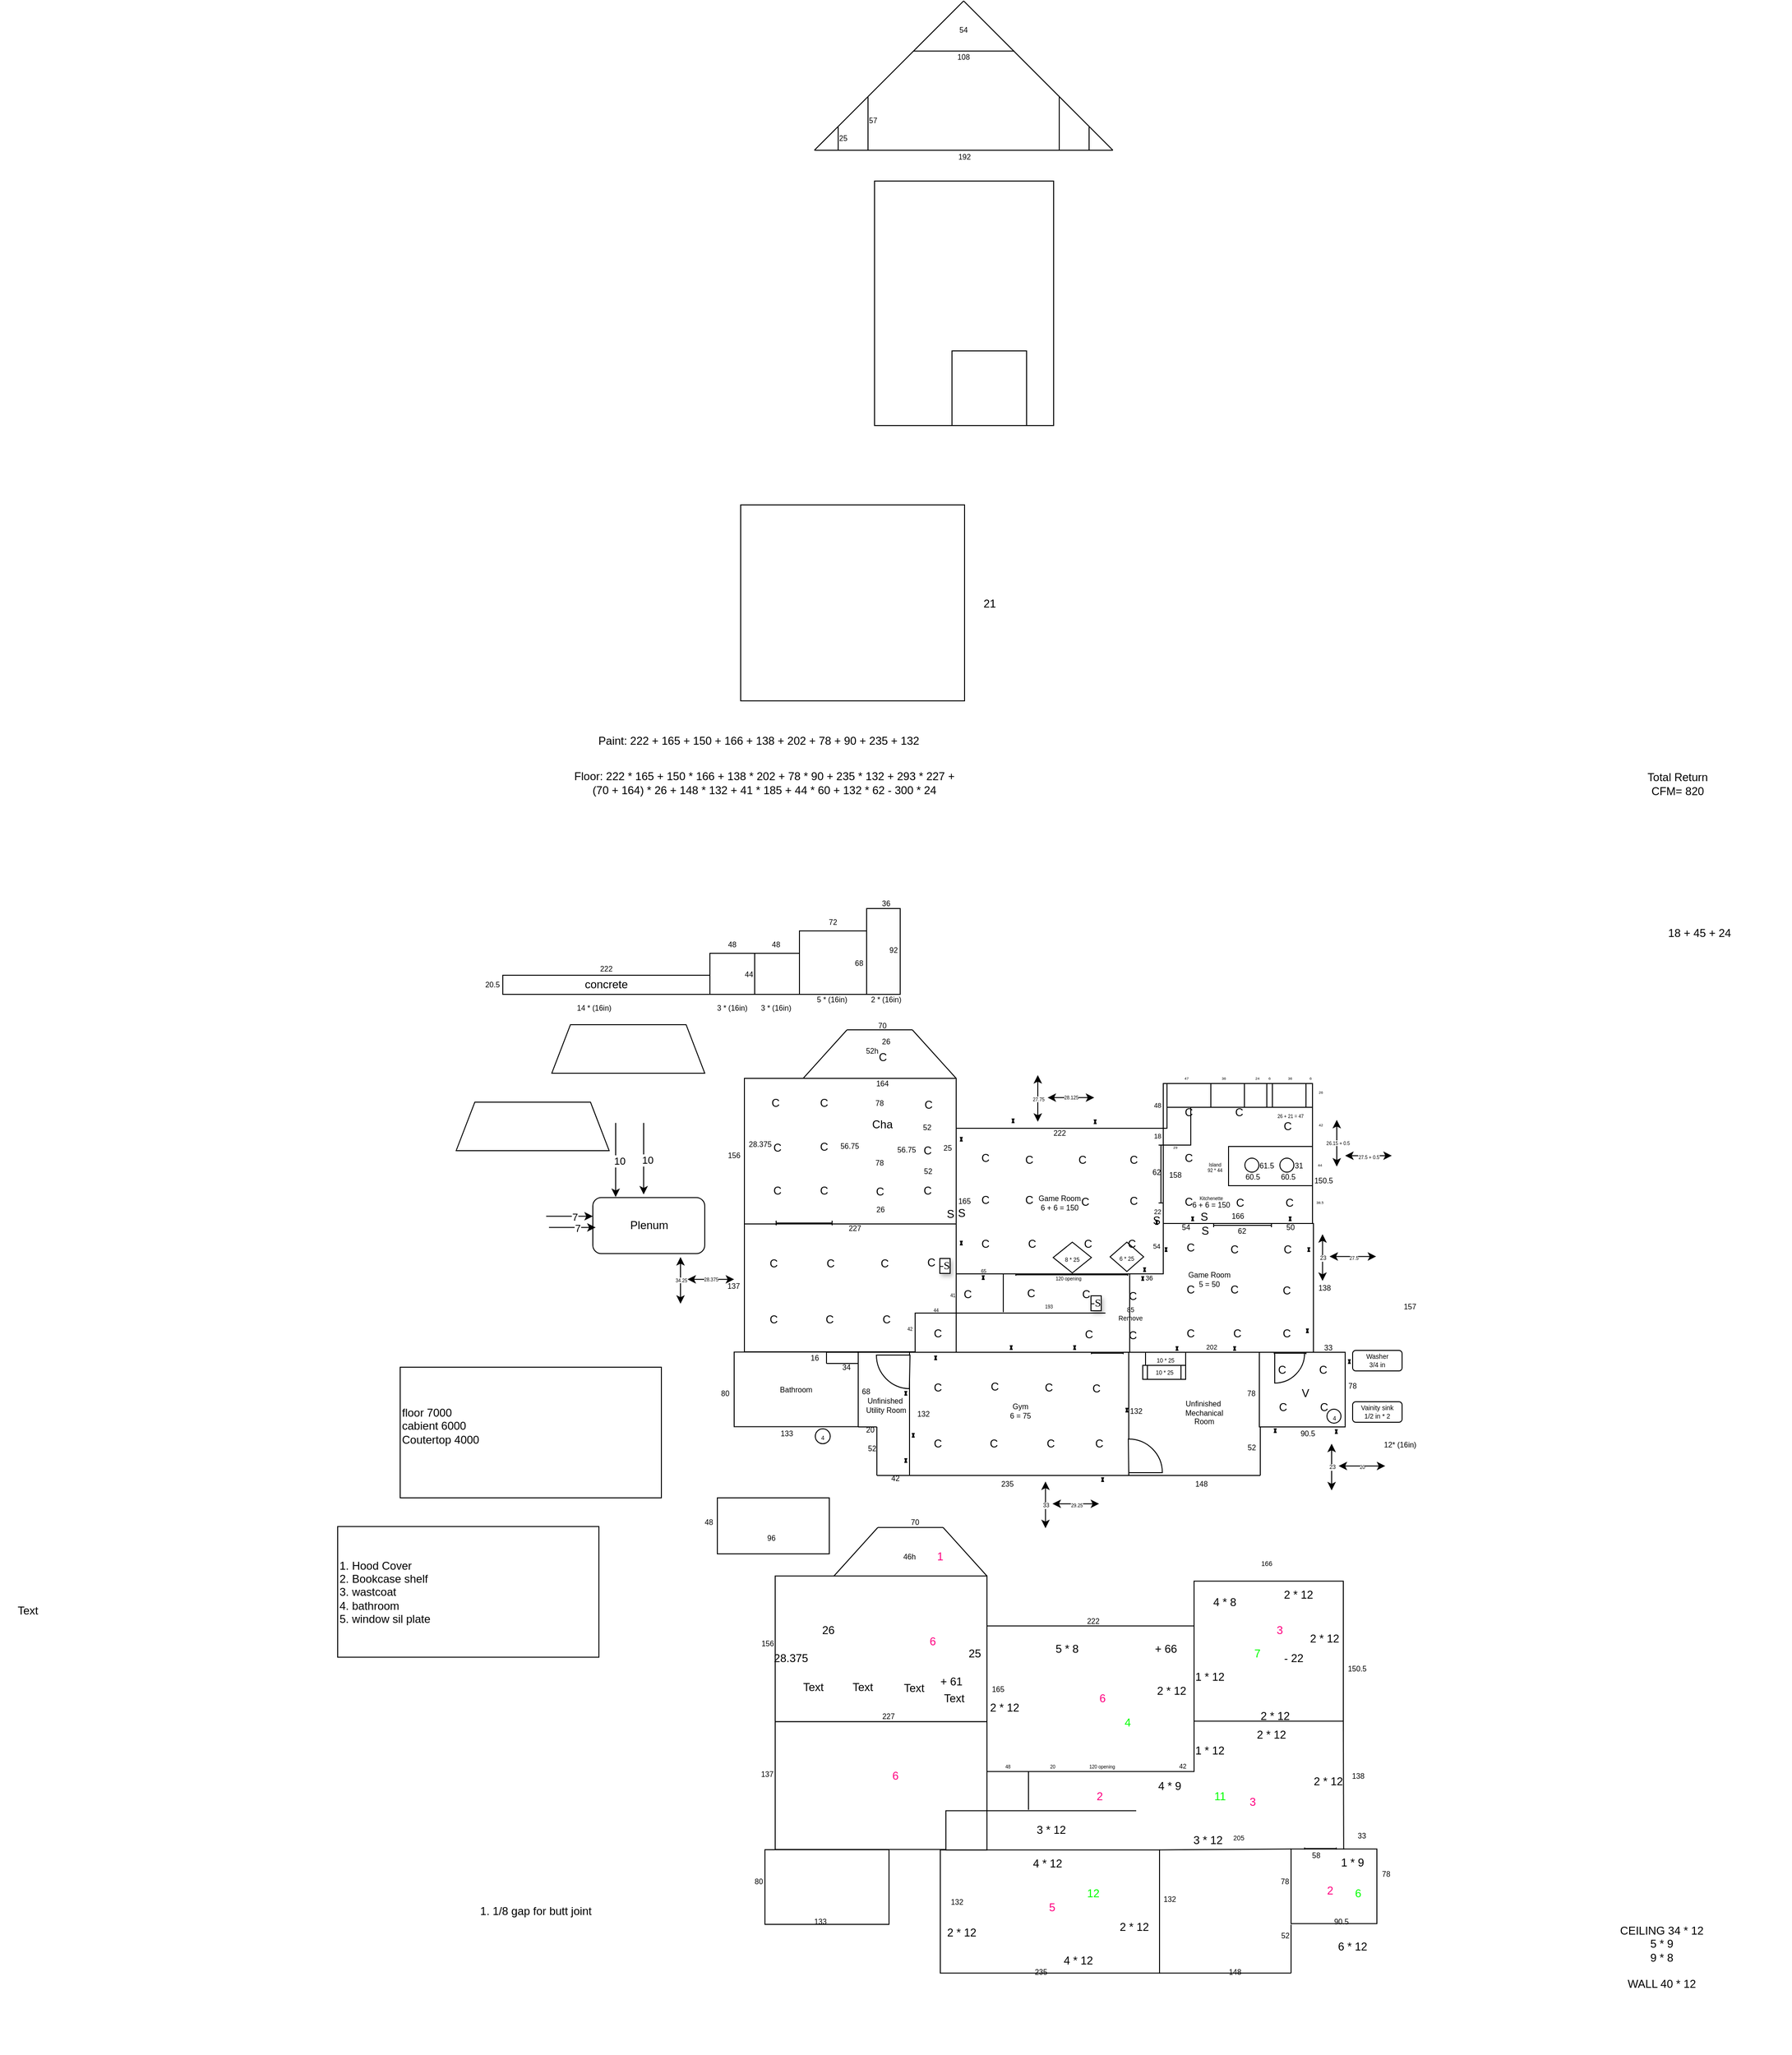 <mxfile version="26.2.12">
  <diagram name="Page-1" id="0mairbrYIYrI2T9TzbTR">
    <mxGraphModel dx="1674" dy="1546" grid="1" gridSize="100" guides="1" tooltips="1" connect="1" arrows="1" fold="1" page="1" pageScale="1" pageWidth="850" pageHeight="1100" math="0" shadow="0">
      <root>
        <mxCell id="0" />
        <mxCell id="1" parent="0" />
        <mxCell id="d_uQ7_TvJPD8w41uWCUt-2" value="" style="verticalLabelPosition=bottom;verticalAlign=top;html=1;shape=mxgraph.basic.pie;startAngle=0.503;endAngle=0.75;fontSize=8;direction=east;" parent="1" vertex="1">
          <mxGeometry x="449" y="413" width="72" height="72" as="geometry" />
        </mxCell>
        <mxCell id="8qQm5noeb_PM4H91Jj8Y-12" value="" style="rounded=0;whiteSpace=wrap;html=1;" parent="1" vertex="1">
          <mxGeometry x="78" y="310.5" width="227" height="137" as="geometry" />
        </mxCell>
        <mxCell id="8qQm5noeb_PM4H91Jj8Y-13" value="Bathroom" style="rounded=0;whiteSpace=wrap;html=1;fontSize=8;" parent="1" vertex="1">
          <mxGeometry x="67" y="447.75" width="133" height="80" as="geometry" />
        </mxCell>
        <mxCell id="P4cZLLp5mALUzIuXAlEG-3" value="" style="rounded=0;whiteSpace=wrap;html=1;" parent="1" vertex="1">
          <mxGeometry x="527" y="160" width="160" height="150" as="geometry" />
        </mxCell>
        <mxCell id="P4cZLLp5mALUzIuXAlEG-4" value="" style="rounded=0;whiteSpace=wrap;html=1;" parent="1" vertex="1">
          <mxGeometry x="491" y="310" width="197" height="138" as="geometry" />
        </mxCell>
        <mxCell id="P4cZLLp5mALUzIuXAlEG-5" value="" style="rounded=0;whiteSpace=wrap;html=1;" parent="1" vertex="1">
          <mxGeometry x="255" y="448" width="235" height="132" as="geometry" />
        </mxCell>
        <mxCell id="P4cZLLp5mALUzIuXAlEG-2" value="" style="rounded=0;whiteSpace=wrap;html=1;" parent="1" vertex="1">
          <mxGeometry x="305" y="208" width="222" height="156" as="geometry" />
        </mxCell>
        <mxCell id="P4cZLLp5mALUzIuXAlEG-6" value="" style="rounded=0;whiteSpace=wrap;html=1;" parent="1" vertex="1">
          <mxGeometry x="630" y="448" width="92" height="80" as="geometry" />
        </mxCell>
        <mxCell id="P4cZLLp5mALUzIuXAlEG-7" value="138" style="text;html=1;align=center;verticalAlign=middle;whiteSpace=wrap;rounded=0;fontSize=8;" parent="1" vertex="1">
          <mxGeometry x="670" y="364" width="60" height="30" as="geometry" />
        </mxCell>
        <mxCell id="P4cZLLp5mALUzIuXAlEG-8" value="150.5" style="text;html=1;align=center;verticalAlign=middle;whiteSpace=wrap;rounded=0;fontSize=8;" parent="1" vertex="1">
          <mxGeometry x="694" y="259" width="10" height="10" as="geometry" />
        </mxCell>
        <mxCell id="P4cZLLp5mALUzIuXAlEG-9" value="78" style="text;html=1;align=center;verticalAlign=middle;whiteSpace=wrap;rounded=0;fontSize=8;" parent="1" vertex="1">
          <mxGeometry x="700" y="469" width="60" height="30" as="geometry" />
        </mxCell>
        <mxCell id="P4cZLLp5mALUzIuXAlEG-10" value="78" style="text;html=1;align=center;verticalAlign=middle;whiteSpace=wrap;rounded=0;fontSize=8;" parent="1" vertex="1">
          <mxGeometry x="606" y="483" width="30.5" height="18" as="geometry" />
        </mxCell>
        <mxCell id="P4cZLLp5mALUzIuXAlEG-11" value="90.5" style="text;html=1;align=center;verticalAlign=middle;whiteSpace=wrap;rounded=0;fontSize=8;" parent="1" vertex="1">
          <mxGeometry x="651.5" y="520" width="60" height="30" as="geometry" />
        </mxCell>
        <mxCell id="P4cZLLp5mALUzIuXAlEG-12" value="235" style="text;html=1;align=center;verticalAlign=middle;whiteSpace=wrap;rounded=0;fontSize=8;" parent="1" vertex="1">
          <mxGeometry x="330" y="574" width="60" height="30" as="geometry" />
        </mxCell>
        <mxCell id="P4cZLLp5mALUzIuXAlEG-13" value="132" style="text;html=1;align=center;verticalAlign=middle;whiteSpace=wrap;rounded=0;fontSize=8;" parent="1" vertex="1">
          <mxGeometry x="240" y="499" width="60" height="30" as="geometry" />
        </mxCell>
        <mxCell id="P4cZLLp5mALUzIuXAlEG-14" value="132" style="text;html=1;align=center;verticalAlign=middle;whiteSpace=wrap;rounded=0;fontSize=8;" parent="1" vertex="1">
          <mxGeometry x="468" y="496.25" width="60" height="30" as="geometry" />
        </mxCell>
        <mxCell id="SLUFztWBd9lbTso4AVrv-1" value="222" style="text;html=1;align=center;verticalAlign=middle;whiteSpace=wrap;rounded=0;fontSize=8;" parent="1" vertex="1">
          <mxGeometry x="404" y="208" width="24" height="10" as="geometry" />
        </mxCell>
        <mxCell id="SLUFztWBd9lbTso4AVrv-2" value="54" style="text;html=1;align=center;verticalAlign=middle;whiteSpace=wrap;rounded=0;fontSize=8;" parent="1" vertex="1">
          <mxGeometry x="543.5" y="310" width="15" height="8" as="geometry" />
        </mxCell>
        <mxCell id="SLUFztWBd9lbTso4AVrv-3" value="48" style="text;html=1;align=center;verticalAlign=middle;whiteSpace=wrap;rounded=0;fontSize=7;" parent="1" vertex="1">
          <mxGeometry x="491" y="169" width="60" height="30" as="geometry" />
        </mxCell>
        <mxCell id="SLUFztWBd9lbTso4AVrv-8" value="" style="shape=crossbar;whiteSpace=wrap;html=1;rounded=1;direction=south;" parent="1" vertex="1">
          <mxGeometry x="522" y="226" width="5" height="62" as="geometry" />
        </mxCell>
        <mxCell id="al7Jq2IAwmUsmAtyvg5_-1" value="62" style="text;html=1;align=center;verticalAlign=middle;whiteSpace=wrap;rounded=0;fontSize=8;" parent="1" vertex="1">
          <mxGeometry x="490" y="240" width="60" height="30" as="geometry" />
        </mxCell>
        <mxCell id="al7Jq2IAwmUsmAtyvg5_-8" value="18" style="text;html=1;align=center;verticalAlign=middle;whiteSpace=wrap;rounded=0;fontSize=7;" parent="1" vertex="1">
          <mxGeometry x="511" y="212" width="20" height="10" as="geometry" />
        </mxCell>
        <mxCell id="al7Jq2IAwmUsmAtyvg5_-10" value="22" style="text;html=1;align=center;verticalAlign=middle;whiteSpace=wrap;rounded=0;fontSize=7;" parent="1" vertex="1">
          <mxGeometry x="511" y="293" width="20" height="10" as="geometry" />
        </mxCell>
        <mxCell id="LQpmyjHp3lGpbSpimQd2-4" value="165" style="text;html=1;align=center;verticalAlign=middle;whiteSpace=wrap;rounded=0;fontSize=8;" parent="1" vertex="1">
          <mxGeometry x="305" y="281" width="18" height="10" as="geometry" />
        </mxCell>
        <mxCell id="LQpmyjHp3lGpbSpimQd2-6" value="85&lt;div&gt;Remove&lt;/div&gt;" style="text;html=1;align=center;verticalAlign=middle;whiteSpace=wrap;rounded=0;fontSize=7;" parent="1" vertex="1">
          <mxGeometry x="473" y="394" width="38" height="26" as="geometry" />
        </mxCell>
        <mxCell id="LQpmyjHp3lGpbSpimQd2-10" value="36" style="text;html=1;align=center;verticalAlign=middle;whiteSpace=wrap;rounded=0;fontSize=7;" parent="1" vertex="1">
          <mxGeometry x="502" y="364" width="20" height="10" as="geometry" />
        </mxCell>
        <mxCell id="LQpmyjHp3lGpbSpimQd2-11" value="54" style="text;html=1;align=center;verticalAlign=middle;whiteSpace=wrap;rounded=0;fontSize=7;" parent="1" vertex="1">
          <mxGeometry x="510" y="330" width="20" height="10" as="geometry" />
        </mxCell>
        <mxCell id="LQpmyjHp3lGpbSpimQd2-13" value="" style="shape=crossbar;whiteSpace=wrap;html=1;rounded=1;" parent="1" vertex="1">
          <mxGeometry x="646" y="448" width="34" height="2" as="geometry" />
        </mxCell>
        <mxCell id="LQpmyjHp3lGpbSpimQd2-17" value="33" style="text;html=1;align=center;verticalAlign=middle;whiteSpace=wrap;rounded=0;fontSize=8;" parent="1" vertex="1">
          <mxGeometry x="695.5" y="438" width="16" height="10" as="geometry" />
        </mxCell>
        <mxCell id="LQpmyjHp3lGpbSpimQd2-23" value="42" style="text;html=1;align=center;verticalAlign=middle;whiteSpace=wrap;rounded=0;fontSize=8;" parent="1" vertex="1">
          <mxGeometry x="210" y="568" width="60" height="30" as="geometry" />
        </mxCell>
        <mxCell id="LQpmyjHp3lGpbSpimQd2-27" value="52" style="text;html=1;align=center;verticalAlign=middle;whiteSpace=wrap;rounded=0;fontSize=8;" parent="1" vertex="1">
          <mxGeometry x="200" y="543" width="30" height="15" as="geometry" />
        </mxCell>
        <mxCell id="LQpmyjHp3lGpbSpimQd2-28" value="20" style="text;html=1;align=center;verticalAlign=middle;whiteSpace=wrap;rounded=0;fontSize=8;" parent="1" vertex="1">
          <mxGeometry x="196" y="518" width="34" height="25" as="geometry" />
        </mxCell>
        <mxCell id="LQpmyjHp3lGpbSpimQd2-29" value="16" style="text;html=1;align=center;verticalAlign=middle;whiteSpace=wrap;rounded=0;fontSize=8;" parent="1" vertex="1">
          <mxGeometry x="140" y="451" width="27" height="6" as="geometry" />
        </mxCell>
        <mxCell id="LQpmyjHp3lGpbSpimQd2-35" value="" style="endArrow=none;html=1;rounded=0;exitX=1;exitY=1;exitDx=0;exitDy=0;" parent="1" source="P4cZLLp5mALUzIuXAlEG-5" edge="1">
          <mxGeometry width="50" height="50" relative="1" as="geometry">
            <mxPoint x="530" y="590" as="sourcePoint" />
            <mxPoint x="631" y="580" as="targetPoint" />
          </mxGeometry>
        </mxCell>
        <mxCell id="LQpmyjHp3lGpbSpimQd2-36" value="" style="endArrow=none;html=1;rounded=0;" parent="1" edge="1">
          <mxGeometry width="50" height="50" relative="1" as="geometry">
            <mxPoint x="631" y="580" as="sourcePoint" />
            <mxPoint x="631" y="528" as="targetPoint" />
          </mxGeometry>
        </mxCell>
        <mxCell id="LQpmyjHp3lGpbSpimQd2-37" value="" style="endArrow=none;html=1;rounded=0;" parent="1" edge="1">
          <mxGeometry width="50" height="50" relative="1" as="geometry">
            <mxPoint x="631" y="528" as="sourcePoint" />
            <mxPoint x="641" y="528" as="targetPoint" />
          </mxGeometry>
        </mxCell>
        <mxCell id="LQpmyjHp3lGpbSpimQd2-38" value="52" style="text;html=1;align=center;verticalAlign=middle;whiteSpace=wrap;rounded=0;fontSize=8;" parent="1" vertex="1">
          <mxGeometry x="592" y="535" width="60" height="30" as="geometry" />
        </mxCell>
        <mxCell id="LQpmyjHp3lGpbSpimQd2-41" value="" style="shape=crossbar;whiteSpace=wrap;html=1;rounded=1;" parent="1" vertex="1">
          <mxGeometry x="581" y="310" width="62" height="4" as="geometry" />
        </mxCell>
        <mxCell id="LQpmyjHp3lGpbSpimQd2-43" value="62" style="text;html=1;align=center;verticalAlign=middle;whiteSpace=wrap;rounded=0;fontSize=8;" parent="1" vertex="1">
          <mxGeometry x="603.5" y="314" width="15" height="8" as="geometry" />
        </mxCell>
        <mxCell id="LQpmyjHp3lGpbSpimQd2-44" value="50" style="text;html=1;align=center;verticalAlign=middle;whiteSpace=wrap;rounded=0;fontSize=8;" parent="1" vertex="1">
          <mxGeometry x="655.5" y="310" width="15" height="8" as="geometry" />
        </mxCell>
        <mxCell id="LQpmyjHp3lGpbSpimQd2-45" value="34&lt;span style=&quot;color: rgba(0, 0, 0, 0); font-family: monospace; font-size: 0px; text-align: start; text-wrap: nowrap;&quot;&gt;%3CmxGraphModel%3E%3Croot%3E%3CmxCell%20id%3D%220%22%2F%3E%3CmxCell%20id%3D%221%22%20parent%3D%220%22%2F%3E%3CmxCell%20id%3D%222%22%20value%3D%2250%22%20style%3D%22text%3Bhtml%3D1%3Balign%3Dcenter%3BverticalAlign%3Dmiddle%3BwhiteSpace%3Dwrap%3Brounded%3D0%3BfontSize%3D8%3B%22%20vertex%3D%221%22%20parent%3D%221%22%3E%3CmxGeometry%20x%3D%22161%22%20y%3D%22490%22%20width%3D%2260%22%20height%3D%2230%22%20as%3D%22geometry%22%2F%3E%3C%2FmxCell%3E%3C%2Froot%3E%3C%2FmxGraphModel%3E&lt;/span&gt;" style="text;html=1;align=center;verticalAlign=middle;whiteSpace=wrap;rounded=0;fontSize=8;" parent="1" vertex="1">
          <mxGeometry x="179" y="459" width="17" height="10" as="geometry" />
        </mxCell>
        <mxCell id="LQpmyjHp3lGpbSpimQd2-47" value="68" style="text;html=1;align=center;verticalAlign=middle;whiteSpace=wrap;rounded=0;fontSize=8;" parent="1" vertex="1">
          <mxGeometry x="200" y="481" width="17" height="18" as="geometry" />
        </mxCell>
        <mxCell id="LQpmyjHp3lGpbSpimQd2-49" value="" style="endArrow=none;html=1;rounded=0;entryX=0;entryY=1;entryDx=0;entryDy=0;" parent="1" target="P4cZLLp5mALUzIuXAlEG-5" edge="1">
          <mxGeometry width="50" height="50" relative="1" as="geometry">
            <mxPoint x="220" y="580" as="sourcePoint" />
            <mxPoint x="250" y="580" as="targetPoint" />
          </mxGeometry>
        </mxCell>
        <mxCell id="LQpmyjHp3lGpbSpimQd2-50" value="" style="endArrow=none;html=1;rounded=0;" parent="1" edge="1">
          <mxGeometry width="50" height="50" relative="1" as="geometry">
            <mxPoint x="220" y="580" as="sourcePoint" />
            <mxPoint x="220" y="528" as="targetPoint" />
          </mxGeometry>
        </mxCell>
        <mxCell id="LQpmyjHp3lGpbSpimQd2-51" value="" style="endArrow=none;html=1;rounded=0;" parent="1" edge="1">
          <mxGeometry width="50" height="50" relative="1" as="geometry">
            <mxPoint x="200" y="528" as="sourcePoint" />
            <mxPoint x="220" y="528" as="targetPoint" />
          </mxGeometry>
        </mxCell>
        <mxCell id="LQpmyjHp3lGpbSpimQd2-52" value="" style="endArrow=none;html=1;rounded=0;" parent="1" edge="1">
          <mxGeometry width="50" height="50" relative="1" as="geometry">
            <mxPoint x="200" y="528" as="sourcePoint" />
            <mxPoint x="200" y="460" as="targetPoint" />
          </mxGeometry>
        </mxCell>
        <mxCell id="LQpmyjHp3lGpbSpimQd2-53" value="" style="endArrow=none;html=1;rounded=0;" parent="1" edge="1">
          <mxGeometry width="50" height="50" relative="1" as="geometry">
            <mxPoint x="166" y="460" as="sourcePoint" />
            <mxPoint x="200" y="460" as="targetPoint" />
          </mxGeometry>
        </mxCell>
        <mxCell id="LQpmyjHp3lGpbSpimQd2-54" value="" style="endArrow=none;html=1;rounded=0;" parent="1" edge="1">
          <mxGeometry width="50" height="50" relative="1" as="geometry">
            <mxPoint x="166" y="460" as="sourcePoint" />
            <mxPoint x="166" y="448" as="targetPoint" />
          </mxGeometry>
        </mxCell>
        <mxCell id="LQpmyjHp3lGpbSpimQd2-55" value="" style="endArrow=none;html=1;rounded=0;entryX=0;entryY=0;entryDx=0;entryDy=0;" parent="1" target="P4cZLLp5mALUzIuXAlEG-5" edge="1">
          <mxGeometry width="50" height="50" relative="1" as="geometry">
            <mxPoint x="166" y="448" as="sourcePoint" />
            <mxPoint x="266" y="418" as="targetPoint" />
          </mxGeometry>
        </mxCell>
        <mxCell id="LQpmyjHp3lGpbSpimQd2-57" value="157" style="text;html=1;align=center;verticalAlign=middle;whiteSpace=wrap;rounded=0;fontSize=8;" parent="1" vertex="1">
          <mxGeometry x="770" y="394" width="43" height="10" as="geometry" />
        </mxCell>
        <mxCell id="LQpmyjHp3lGpbSpimQd2-62" value="Unfinished&amp;nbsp;&lt;div&gt;Utility Room&lt;/div&gt;" style="text;html=1;align=center;verticalAlign=middle;whiteSpace=wrap;rounded=0;fontSize=8;" parent="1" vertex="1">
          <mxGeometry x="200" y="490" width="60" height="30" as="geometry" />
        </mxCell>
        <mxCell id="LQpmyjHp3lGpbSpimQd2-63" value="Unfinished&amp;nbsp;&lt;div&gt;Mechanical Room&lt;/div&gt;" style="text;html=1;align=center;verticalAlign=middle;whiteSpace=wrap;rounded=0;fontSize=8;" parent="1" vertex="1">
          <mxGeometry x="540.5" y="498" width="60" height="30" as="geometry" />
        </mxCell>
        <mxCell id="LQpmyjHp3lGpbSpimQd2-64" value="Gym&lt;div&gt;6 = 75&lt;/div&gt;" style="text;html=1;align=center;verticalAlign=middle;whiteSpace=wrap;rounded=0;fontSize=8;" parent="1" vertex="1">
          <mxGeometry x="344" y="496.25" width="60" height="30" as="geometry" />
        </mxCell>
        <mxCell id="LQpmyjHp3lGpbSpimQd2-65" value="Game Room&lt;div&gt;5 = 50&lt;/div&gt;" style="text;html=1;align=center;verticalAlign=middle;whiteSpace=wrap;rounded=0;fontSize=8;" parent="1" vertex="1">
          <mxGeometry x="540.5" y="352" width="70.5" height="36" as="geometry" />
        </mxCell>
        <mxCell id="LQpmyjHp3lGpbSpimQd2-66" value="Game Room&lt;div&gt;6 + 6 = 150&lt;/div&gt;" style="text;html=1;align=center;verticalAlign=middle;whiteSpace=wrap;rounded=0;fontSize=8;" parent="1" vertex="1">
          <mxGeometry x="386" y="273" width="60" height="30" as="geometry" />
        </mxCell>
        <mxCell id="LQpmyjHp3lGpbSpimQd2-68" value="Kitchenette&lt;div style=&quot;font-size: 5px;&quot;&gt;&lt;span style=&quot;font-size: 8px;&quot;&gt;6 + 6 = 150&lt;/span&gt;&lt;br&gt;&lt;/div&gt;" style="text;html=1;align=center;verticalAlign=middle;whiteSpace=wrap;rounded=0;fontSize=5;" parent="1" vertex="1">
          <mxGeometry x="555.5" y="277" width="45" height="19.5" as="geometry" />
        </mxCell>
        <mxCell id="LQpmyjHp3lGpbSpimQd2-70" value="" style="shape=crossbar;whiteSpace=wrap;html=1;rounded=1;" parent="1" vertex="1">
          <mxGeometry x="450" y="448" width="34" height="2" as="geometry" />
        </mxCell>
        <mxCell id="LQpmyjHp3lGpbSpimQd2-71" value="" style="shape=crossbar;whiteSpace=wrap;html=1;rounded=1;" parent="1" vertex="1">
          <mxGeometry x="369" y="364" width="120" height="2" as="geometry" />
        </mxCell>
        <mxCell id="kpJ8r8qRFMHzOw9jOi8c-1" value="concrete" style="rounded=0;whiteSpace=wrap;html=1;" parent="1" vertex="1">
          <mxGeometry x="-181" y="44" width="222" height="20.5" as="geometry" />
        </mxCell>
        <mxCell id="kpJ8r8qRFMHzOw9jOi8c-2" value="" style="rounded=0;whiteSpace=wrap;html=1;" parent="1" vertex="1">
          <mxGeometry x="41" y="20.5" width="48" height="44" as="geometry" />
        </mxCell>
        <mxCell id="kpJ8r8qRFMHzOw9jOi8c-3" value="" style="rounded=0;whiteSpace=wrap;html=1;" parent="1" vertex="1">
          <mxGeometry x="137" y="-3.5" width="72" height="68" as="geometry" />
        </mxCell>
        <mxCell id="kpJ8r8qRFMHzOw9jOi8c-4" value="" style="rounded=0;whiteSpace=wrap;html=1;" parent="1" vertex="1">
          <mxGeometry x="89" y="20.5" width="48" height="44" as="geometry" />
        </mxCell>
        <mxCell id="kpJ8r8qRFMHzOw9jOi8c-5" value="44" style="text;html=1;align=center;verticalAlign=middle;whiteSpace=wrap;rounded=0;fontSize=8;" parent="1" vertex="1">
          <mxGeometry x="80" y="39.25" width="6" height="6.5" as="geometry" />
        </mxCell>
        <mxCell id="kpJ8r8qRFMHzOw9jOi8c-7" value="20.5" style="text;html=1;align=center;verticalAlign=middle;whiteSpace=wrap;rounded=0;fontSize=8;" parent="1" vertex="1">
          <mxGeometry x="-200" y="51" width="16" height="6.5" as="geometry" />
        </mxCell>
        <mxCell id="kpJ8r8qRFMHzOw9jOi8c-12" value="68" style="text;html=1;align=center;verticalAlign=middle;whiteSpace=wrap;rounded=0;fontSize=8;" parent="1" vertex="1">
          <mxGeometry x="197.5" y="27.25" width="6" height="6.5" as="geometry" />
        </mxCell>
        <mxCell id="kpJ8r8qRFMHzOw9jOi8c-13" value="" style="rounded=0;whiteSpace=wrap;html=1;" parent="1" vertex="1">
          <mxGeometry x="209" y="-27.5" width="36" height="92" as="geometry" />
        </mxCell>
        <mxCell id="kpJ8r8qRFMHzOw9jOi8c-14" value="92" style="text;html=1;align=center;verticalAlign=middle;whiteSpace=wrap;rounded=0;fontSize=8;" parent="1" vertex="1">
          <mxGeometry x="234.5" y="14" width="6" height="6.5" as="geometry" />
        </mxCell>
        <mxCell id="kpJ8r8qRFMHzOw9jOi8c-15" value="222" style="text;html=1;align=center;verticalAlign=middle;whiteSpace=wrap;rounded=0;fontSize=8;" parent="1" vertex="1">
          <mxGeometry x="-78" y="33.75" width="16" height="6.5" as="geometry" />
        </mxCell>
        <mxCell id="kpJ8r8qRFMHzOw9jOi8c-16" value="48" style="text;html=1;align=center;verticalAlign=middle;whiteSpace=wrap;rounded=0;fontSize=8;" parent="1" vertex="1">
          <mxGeometry x="57" y="7.5" width="16" height="6.5" as="geometry" />
        </mxCell>
        <mxCell id="kpJ8r8qRFMHzOw9jOi8c-17" value="48" style="text;html=1;align=center;verticalAlign=middle;whiteSpace=wrap;rounded=0;fontSize=8;" parent="1" vertex="1">
          <mxGeometry x="104" y="7.5" width="16" height="6.5" as="geometry" />
        </mxCell>
        <mxCell id="kpJ8r8qRFMHzOw9jOi8c-18" value="72" style="text;html=1;align=center;verticalAlign=middle;whiteSpace=wrap;rounded=0;fontSize=8;" parent="1" vertex="1">
          <mxGeometry x="165" y="-16" width="16" height="6.5" as="geometry" />
        </mxCell>
        <mxCell id="kpJ8r8qRFMHzOw9jOi8c-19" value="36" style="text;html=1;align=center;verticalAlign=middle;whiteSpace=wrap;rounded=0;fontSize=8;" parent="1" vertex="1">
          <mxGeometry x="221.5" y="-36" width="16" height="6.5" as="geometry" />
        </mxCell>
        <mxCell id="tYhRb-asb7ZcB8ajJEno-1" value="14 * (16in)" style="text;html=1;align=center;verticalAlign=middle;whiteSpace=wrap;rounded=0;fontSize=8;" parent="1" vertex="1">
          <mxGeometry x="-104" y="74" width="42" height="10" as="geometry" />
        </mxCell>
        <mxCell id="tYhRb-asb7ZcB8ajJEno-3" value="3 * (16in)" style="text;html=1;align=center;verticalAlign=middle;whiteSpace=wrap;rounded=0;fontSize=8;" parent="1" vertex="1">
          <mxGeometry x="44" y="74" width="42" height="10" as="geometry" />
        </mxCell>
        <mxCell id="tYhRb-asb7ZcB8ajJEno-4" value="3 * (16in)" style="text;html=1;align=center;verticalAlign=middle;whiteSpace=wrap;rounded=0;fontSize=8;" parent="1" vertex="1">
          <mxGeometry x="91" y="74" width="42" height="10" as="geometry" />
        </mxCell>
        <mxCell id="tYhRb-asb7ZcB8ajJEno-5" value="5 * (16in)" style="text;html=1;align=center;verticalAlign=middle;whiteSpace=wrap;rounded=0;fontSize=8;" parent="1" vertex="1">
          <mxGeometry x="151" y="64.5" width="42" height="10" as="geometry" />
        </mxCell>
        <mxCell id="tYhRb-asb7ZcB8ajJEno-6" value="2 * (16in)" style="text;html=1;align=center;verticalAlign=middle;whiteSpace=wrap;rounded=0;fontSize=8;" parent="1" vertex="1">
          <mxGeometry x="209" y="64.5" width="42" height="10" as="geometry" />
        </mxCell>
        <mxCell id="tYhRb-asb7ZcB8ajJEno-11" value="12* (16in)" style="text;html=1;align=center;verticalAlign=middle;whiteSpace=wrap;rounded=0;fontSize=8;" parent="1" vertex="1">
          <mxGeometry x="760" y="542" width="42" height="10" as="geometry" />
        </mxCell>
        <mxCell id="Q7Qhc7Fp29ryRhH7lDCQ-1" value="" style="rounded=0;whiteSpace=wrap;html=1;" parent="1" vertex="1">
          <mxGeometry x="527" y="160" width="29.5" height="66" as="geometry" />
        </mxCell>
        <mxCell id="LQpmyjHp3lGpbSpimQd2-2" value="" style="rounded=0;whiteSpace=wrap;html=1;" parent="1" vertex="1">
          <mxGeometry x="527" y="160" width="4" height="48" as="geometry" />
        </mxCell>
        <mxCell id="Q7Qhc7Fp29ryRhH7lDCQ-2" value="" style="rounded=0;whiteSpace=wrap;html=1;" parent="1" vertex="1">
          <mxGeometry x="531" y="160" width="156" height="25.5" as="geometry" />
        </mxCell>
        <mxCell id="Q7Qhc7Fp29ryRhH7lDCQ-3" value="" style="rounded=0;whiteSpace=wrap;html=1;" parent="1" vertex="1">
          <mxGeometry x="597" y="227.5" width="90" height="42" as="geometry" />
        </mxCell>
        <mxCell id="Q7Qhc7Fp29ryRhH7lDCQ-4" value="Island&lt;div style=&quot;font-size: 5px;&quot;&gt;92 * 44&lt;/div&gt;" style="text;html=1;align=center;verticalAlign=middle;whiteSpace=wrap;rounded=0;fontSize=5;" parent="1" vertex="1">
          <mxGeometry x="570" y="243.75" width="25" height="9.5" as="geometry" />
        </mxCell>
        <mxCell id="Q7Qhc7Fp29ryRhH7lDCQ-5" value="" style="ellipse;whiteSpace=wrap;html=1;aspect=fixed;" parent="1" vertex="1">
          <mxGeometry x="614.5" y="240" width="15" height="15" as="geometry" />
        </mxCell>
        <mxCell id="Q7Qhc7Fp29ryRhH7lDCQ-6" value="" style="ellipse;whiteSpace=wrap;html=1;aspect=fixed;" parent="1" vertex="1">
          <mxGeometry x="652" y="240" width="15" height="15" as="geometry" />
        </mxCell>
        <mxCell id="lOU4DIs4ATS03P_mxSE--9" value="Text" style="text;html=1;align=center;verticalAlign=middle;whiteSpace=wrap;rounded=0;" parent="1" vertex="1">
          <mxGeometry x="-720" y="710" width="60" height="30" as="geometry" />
        </mxCell>
        <mxCell id="MACqziijLlHtH-bbBlc9-7" value="&lt;font style=&quot;font-size: 6px;&quot;&gt;4&lt;/font&gt;" style="ellipse;whiteSpace=wrap;html=1;aspect=fixed;" parent="1" vertex="1">
          <mxGeometry x="702.5" y="509" width="15" height="15" as="geometry" />
        </mxCell>
        <mxCell id="MACqziijLlHtH-bbBlc9-11" value="Vainity sink&lt;div&gt;1/2 in * 2&lt;/div&gt;" style="rounded=1;whiteSpace=wrap;html=1;fontSize=7;" parent="1" vertex="1">
          <mxGeometry x="730" y="501" width="53" height="22" as="geometry" />
        </mxCell>
        <mxCell id="MACqziijLlHtH-bbBlc9-12" value="&lt;div&gt;Washer&lt;/div&gt;&lt;div&gt;3/4 in&lt;/div&gt;" style="rounded=1;whiteSpace=wrap;html=1;fontSize=7;" parent="1" vertex="1">
          <mxGeometry x="730" y="446" width="53" height="22" as="geometry" />
        </mxCell>
        <mxCell id="MACqziijLlHtH-bbBlc9-18" value="&lt;font style=&quot;font-size: 6px;&quot;&gt;4&lt;/font&gt;" style="ellipse;whiteSpace=wrap;html=1;aspect=fixed;" parent="1" vertex="1">
          <mxGeometry x="154" y="530" width="16" height="16" as="geometry" />
        </mxCell>
        <mxCell id="T62QjvgZ2xGFMTv7PeE2-1" value="&lt;div&gt;&lt;span style=&quot;background-color: transparent; color: light-dark(rgb(0, 0, 0), rgb(255, 255, 255));&quot;&gt;floor 7000&lt;/span&gt;&lt;/div&gt;&lt;div&gt;cabient 6000&lt;/div&gt;&lt;div&gt;Coutertop 4000&lt;/div&gt;&lt;div&gt;&lt;br&gt;&lt;/div&gt;" style="whiteSpace=wrap;html=1;align=left;" parent="1" vertex="1">
          <mxGeometry x="-291" y="464" width="280" height="140" as="geometry" />
        </mxCell>
        <mxCell id="Khz3Pos5AjkqVkE6-FkF-30" value="Plenum" style="rounded=1;whiteSpace=wrap;html=1;" parent="1" vertex="1">
          <mxGeometry x="-84.5" y="282.25" width="120" height="60" as="geometry" />
        </mxCell>
        <mxCell id="Khz3Pos5AjkqVkE6-FkF-31" value="" style="endArrow=classic;html=1;rounded=0;" parent="1" edge="1">
          <mxGeometry width="50" height="50" relative="1" as="geometry">
            <mxPoint x="-134.5" y="302.25" as="sourcePoint" />
            <mxPoint x="-84.5" y="302.25" as="targetPoint" />
          </mxGeometry>
        </mxCell>
        <mxCell id="Khz3Pos5AjkqVkE6-FkF-32" value="7" style="edgeLabel;html=1;align=center;verticalAlign=middle;resizable=0;points=[];" parent="Khz3Pos5AjkqVkE6-FkF-31" vertex="1" connectable="0">
          <mxGeometry x="0.153" relative="1" as="geometry">
            <mxPoint x="1" as="offset" />
          </mxGeometry>
        </mxCell>
        <mxCell id="Khz3Pos5AjkqVkE6-FkF-37" value="" style="endArrow=classic;html=1;rounded=0;" parent="1" edge="1">
          <mxGeometry width="50" height="50" relative="1" as="geometry">
            <mxPoint x="-131.5" y="314.25" as="sourcePoint" />
            <mxPoint x="-81.5" y="314.25" as="targetPoint" />
          </mxGeometry>
        </mxCell>
        <mxCell id="Khz3Pos5AjkqVkE6-FkF-38" value="7" style="edgeLabel;html=1;align=center;verticalAlign=middle;resizable=0;points=[];" parent="Khz3Pos5AjkqVkE6-FkF-37" vertex="1" connectable="0">
          <mxGeometry x="0.153" relative="1" as="geometry">
            <mxPoint x="1" as="offset" />
          </mxGeometry>
        </mxCell>
        <mxCell id="Khz3Pos5AjkqVkE6-FkF-39" value="" style="endArrow=classic;html=1;rounded=0;entryX=0.204;entryY=-0.011;entryDx=0;entryDy=0;entryPerimeter=0;" parent="1" target="Khz3Pos5AjkqVkE6-FkF-30" edge="1">
          <mxGeometry width="50" height="50" relative="1" as="geometry">
            <mxPoint x="-60" y="202.25" as="sourcePoint" />
            <mxPoint x="30" y="212.25" as="targetPoint" />
          </mxGeometry>
        </mxCell>
        <mxCell id="Khz3Pos5AjkqVkE6-FkF-40" value="10" style="edgeLabel;html=1;align=center;verticalAlign=middle;resizable=0;points=[];" parent="Khz3Pos5AjkqVkE6-FkF-39" vertex="1" connectable="0">
          <mxGeometry x="0.025" y="4" relative="1" as="geometry">
            <mxPoint as="offset" />
          </mxGeometry>
        </mxCell>
        <mxCell id="Khz3Pos5AjkqVkE6-FkF-41" value="" style="endArrow=classic;html=1;rounded=0;entryX=0.454;entryY=-0.056;entryDx=0;entryDy=0;entryPerimeter=0;" parent="1" target="Khz3Pos5AjkqVkE6-FkF-30" edge="1">
          <mxGeometry width="50" height="50" relative="1" as="geometry">
            <mxPoint x="-30" y="202.25" as="sourcePoint" />
            <mxPoint x="-50" y="291.25" as="targetPoint" />
          </mxGeometry>
        </mxCell>
        <mxCell id="Khz3Pos5AjkqVkE6-FkF-42" value="10" style="edgeLabel;html=1;align=center;verticalAlign=middle;resizable=0;points=[];" parent="Khz3Pos5AjkqVkE6-FkF-41" vertex="1" connectable="0">
          <mxGeometry x="0.025" y="4" relative="1" as="geometry">
            <mxPoint as="offset" />
          </mxGeometry>
        </mxCell>
        <mxCell id="Khz3Pos5AjkqVkE6-FkF-43" value="&lt;font style=&quot;font-size: 6px;&quot;&gt;8 * 25&lt;/font&gt;" style="rhombus;whiteSpace=wrap;html=1;" parent="1" vertex="1">
          <mxGeometry x="409" y="330" width="41" height="33" as="geometry" />
        </mxCell>
        <mxCell id="Khz3Pos5AjkqVkE6-FkF-44" value="&lt;font style=&quot;font-size: 6px;&quot;&gt;10 * 25&lt;/font&gt;" style="rounded=0;whiteSpace=wrap;html=1;" parent="1" vertex="1">
          <mxGeometry x="508" y="448" width="43" height="14" as="geometry" />
        </mxCell>
        <mxCell id="Khz3Pos5AjkqVkE6-FkF-47" value="" style="endArrow=none;html=1;rounded=0;" parent="1" edge="1">
          <mxGeometry width="50" height="50" relative="1" as="geometry">
            <mxPoint x="305" y="406" as="sourcePoint" />
            <mxPoint x="465" y="406" as="targetPoint" />
          </mxGeometry>
        </mxCell>
        <mxCell id="Khz3Pos5AjkqVkE6-FkF-51" value="&lt;font style=&quot;font-size: 6px;&quot;&gt;6 * 25&lt;/font&gt;" style="rhombus;whiteSpace=wrap;html=1;" parent="1" vertex="1">
          <mxGeometry x="470" y="330" width="36" height="31.5" as="geometry" />
        </mxCell>
        <mxCell id="Khz3Pos5AjkqVkE6-FkF-52" value="10 * 25" style="shape=process;whiteSpace=wrap;html=1;backgroundOutline=1;fontSize=6;" parent="1" vertex="1">
          <mxGeometry x="505" y="462" width="46" height="15" as="geometry" />
        </mxCell>
        <mxCell id="fqGrd77QwPj9cnOrA9vs-1" value="202" style="text;html=1;align=center;verticalAlign=middle;whiteSpace=wrap;rounded=0;fontSize=7;" parent="1" vertex="1">
          <mxGeometry x="559.5" y="430" width="38" height="26" as="geometry" />
        </mxCell>
        <mxCell id="fqGrd77QwPj9cnOrA9vs-2" value="148" style="text;html=1;align=center;verticalAlign=middle;whiteSpace=wrap;rounded=0;fontSize=8;" parent="1" vertex="1">
          <mxGeometry x="545" y="580" width="45.5" height="18" as="geometry" />
        </mxCell>
        <mxCell id="fHWMP3PIU8pHACe9He6C-24" value="29" style="text;html=1;align=center;verticalAlign=middle;whiteSpace=wrap;rounded=0;fontSize=4;" parent="1" vertex="1">
          <mxGeometry x="510" y="213.75" width="60" height="30" as="geometry" />
        </mxCell>
        <mxCell id="fHWMP3PIU8pHACe9He6C-26" value="47" style="text;html=1;align=center;verticalAlign=middle;whiteSpace=wrap;rounded=0;fontSize=4;" parent="1" vertex="1">
          <mxGeometry x="540.5" y="149" width="22" height="11" as="geometry" />
        </mxCell>
        <mxCell id="fHWMP3PIU8pHACe9He6C-27" value="" style="endArrow=none;html=1;rounded=0;entryX=0.25;entryY=0;entryDx=0;entryDy=0;exitX=0.25;exitY=1;exitDx=0;exitDy=0;" parent="1" edge="1">
          <mxGeometry width="50" height="50" relative="1" as="geometry">
            <mxPoint x="578" y="185.5" as="sourcePoint" />
            <mxPoint x="578" y="160" as="targetPoint" />
          </mxGeometry>
        </mxCell>
        <mxCell id="fHWMP3PIU8pHACe9He6C-28" value="" style="endArrow=none;html=1;rounded=0;entryX=0.25;entryY=0;entryDx=0;entryDy=0;exitX=0.25;exitY=1;exitDx=0;exitDy=0;" parent="1" edge="1">
          <mxGeometry width="50" height="50" relative="1" as="geometry">
            <mxPoint x="614" y="185.5" as="sourcePoint" />
            <mxPoint x="614" y="160" as="targetPoint" />
          </mxGeometry>
        </mxCell>
        <mxCell id="fHWMP3PIU8pHACe9He6C-29" value="36" style="text;html=1;align=center;verticalAlign=middle;whiteSpace=wrap;rounded=0;fontSize=4;" parent="1" vertex="1">
          <mxGeometry x="580.5" y="149" width="22" height="11" as="geometry" />
        </mxCell>
        <mxCell id="fHWMP3PIU8pHACe9He6C-30" value="" style="endArrow=none;html=1;rounded=0;entryX=0.25;entryY=0;entryDx=0;entryDy=0;exitX=0.25;exitY=1;exitDx=0;exitDy=0;" parent="1" edge="1">
          <mxGeometry width="50" height="50" relative="1" as="geometry">
            <mxPoint x="638" y="185.5" as="sourcePoint" />
            <mxPoint x="638" y="160" as="targetPoint" />
          </mxGeometry>
        </mxCell>
        <mxCell id="fHWMP3PIU8pHACe9He6C-31" value="24" style="text;html=1;align=center;verticalAlign=middle;whiteSpace=wrap;rounded=0;fontSize=4;" parent="1" vertex="1">
          <mxGeometry x="617" y="149" width="22" height="11" as="geometry" />
        </mxCell>
        <mxCell id="fHWMP3PIU8pHACe9He6C-32" value="6" style="text;html=1;align=center;verticalAlign=middle;whiteSpace=wrap;rounded=0;fontSize=4;" parent="1" vertex="1">
          <mxGeometry x="630" y="149" width="22" height="11" as="geometry" />
        </mxCell>
        <mxCell id="fHWMP3PIU8pHACe9He6C-33" value="" style="endArrow=none;html=1;rounded=0;entryX=0.25;entryY=0;entryDx=0;entryDy=0;exitX=0.25;exitY=1;exitDx=0;exitDy=0;" parent="1" edge="1">
          <mxGeometry width="50" height="50" relative="1" as="geometry">
            <mxPoint x="644" y="185.5" as="sourcePoint" />
            <mxPoint x="644" y="160" as="targetPoint" />
          </mxGeometry>
        </mxCell>
        <mxCell id="fHWMP3PIU8pHACe9He6C-34" value="" style="endArrow=none;html=1;rounded=0;entryX=0.25;entryY=0;entryDx=0;entryDy=0;exitX=0.25;exitY=1;exitDx=0;exitDy=0;" parent="1" edge="1">
          <mxGeometry width="50" height="50" relative="1" as="geometry">
            <mxPoint x="680" y="185.5" as="sourcePoint" />
            <mxPoint x="680" y="160" as="targetPoint" />
          </mxGeometry>
        </mxCell>
        <mxCell id="fHWMP3PIU8pHACe9He6C-35" value="36" style="text;html=1;align=center;verticalAlign=middle;whiteSpace=wrap;rounded=0;fontSize=4;" parent="1" vertex="1">
          <mxGeometry x="651.5" y="149" width="22" height="11" as="geometry" />
        </mxCell>
        <mxCell id="fHWMP3PIU8pHACe9He6C-36" value="6" style="text;html=1;align=center;verticalAlign=middle;whiteSpace=wrap;rounded=0;fontSize=4;" parent="1" vertex="1">
          <mxGeometry x="673.5" y="149" width="22" height="11" as="geometry" />
        </mxCell>
        <mxCell id="fHWMP3PIU8pHACe9He6C-45" value="" style="verticalLabelPosition=bottom;verticalAlign=top;html=1;shape=mxgraph.basic.x" parent="1" vertex="1">
          <mxGeometry x="557.5" y="303" width="2" height="4" as="geometry" />
        </mxCell>
        <mxCell id="fHWMP3PIU8pHACe9He6C-46" value="" style="verticalLabelPosition=bottom;verticalAlign=top;html=1;shape=mxgraph.basic.x" parent="1" vertex="1">
          <mxGeometry x="662" y="303" width="2" height="4" as="geometry" />
        </mxCell>
        <mxCell id="fHWMP3PIU8pHACe9He6C-47" value="" style="verticalLabelPosition=bottom;verticalAlign=top;html=1;shape=mxgraph.basic.x" parent="1" vertex="1">
          <mxGeometry x="298" y="215" width="2" height="4" as="geometry" />
        </mxCell>
        <mxCell id="fHWMP3PIU8pHACe9He6C-48" value="" style="verticalLabelPosition=bottom;verticalAlign=top;html=1;shape=mxgraph.basic.x" parent="1" vertex="1">
          <mxGeometry x="453" y="199" width="2" height="4" as="geometry" />
        </mxCell>
        <mxCell id="fHWMP3PIU8pHACe9He6C-50" value="" style="verticalLabelPosition=bottom;verticalAlign=top;html=1;shape=mxgraph.basic.x" parent="1" vertex="1">
          <mxGeometry x="309.5" y="329" width="2" height="4" as="geometry" />
        </mxCell>
        <mxCell id="fHWMP3PIU8pHACe9He6C-53" value="" style="verticalLabelPosition=bottom;verticalAlign=top;html=1;shape=mxgraph.basic.x" parent="1" vertex="1">
          <mxGeometry x="519" y="307" width="2" height="4" as="geometry" />
        </mxCell>
        <mxCell id="fHWMP3PIU8pHACe9He6C-55" value="" style="verticalLabelPosition=bottom;verticalAlign=top;html=1;shape=mxgraph.basic.x" parent="1" vertex="1">
          <mxGeometry x="506" y="357.5" width="2" height="4" as="geometry" />
        </mxCell>
        <mxCell id="fHWMP3PIU8pHACe9He6C-56" value="" style="verticalLabelPosition=bottom;verticalAlign=top;html=1;shape=mxgraph.basic.x" parent="1" vertex="1">
          <mxGeometry x="529" y="336" width="2" height="4" as="geometry" />
        </mxCell>
        <mxCell id="fHWMP3PIU8pHACe9He6C-57" value="" style="verticalLabelPosition=bottom;verticalAlign=top;html=1;shape=mxgraph.basic.x" parent="1" vertex="1">
          <mxGeometry x="682" y="336" width="2" height="4" as="geometry" />
        </mxCell>
        <mxCell id="fHWMP3PIU8pHACe9He6C-58" value="" style="verticalLabelPosition=bottom;verticalAlign=top;html=1;shape=mxgraph.basic.x" parent="1" vertex="1">
          <mxGeometry x="680.5" y="423" width="2" height="4" as="geometry" />
        </mxCell>
        <mxCell id="fHWMP3PIU8pHACe9He6C-59" value="" style="verticalLabelPosition=bottom;verticalAlign=top;html=1;shape=mxgraph.basic.x" parent="1" vertex="1">
          <mxGeometry x="725.5" y="456" width="2" height="4" as="geometry" />
        </mxCell>
        <mxCell id="fHWMP3PIU8pHACe9He6C-60" value="" style="verticalLabelPosition=bottom;verticalAlign=top;html=1;shape=mxgraph.basic.x" parent="1" vertex="1">
          <mxGeometry x="711.5" y="531" width="2" height="4" as="geometry" />
        </mxCell>
        <mxCell id="fHWMP3PIU8pHACe9He6C-61" value="" style="verticalLabelPosition=bottom;verticalAlign=top;html=1;shape=mxgraph.basic.x" parent="1" vertex="1">
          <mxGeometry x="646" y="530" width="2" height="4" as="geometry" />
        </mxCell>
        <mxCell id="fHWMP3PIU8pHACe9He6C-62" value="" style="verticalLabelPosition=bottom;verticalAlign=top;html=1;shape=mxgraph.basic.x" parent="1" vertex="1">
          <mxGeometry x="602.5" y="442" width="2" height="4" as="geometry" />
        </mxCell>
        <mxCell id="fHWMP3PIU8pHACe9He6C-63" value="" style="verticalLabelPosition=bottom;verticalAlign=top;html=1;shape=mxgraph.basic.x" parent="1" vertex="1">
          <mxGeometry x="540.75" y="442" width="2" height="4" as="geometry" />
        </mxCell>
        <mxCell id="fHWMP3PIU8pHACe9He6C-64" value="" style="verticalLabelPosition=bottom;verticalAlign=top;html=1;shape=mxgraph.basic.x" parent="1" vertex="1">
          <mxGeometry x="504" y="367" width="2" height="4" as="geometry" />
        </mxCell>
        <mxCell id="9VFZ5ECPlIEnrWWyWUi2-1" value="" style="verticalLabelPosition=bottom;verticalAlign=top;html=1;shape=mxgraph.basic.x" parent="1" vertex="1">
          <mxGeometry x="282" y="452" width="2" height="4" as="geometry" />
        </mxCell>
        <mxCell id="9VFZ5ECPlIEnrWWyWUi2-2" value="" style="verticalLabelPosition=bottom;verticalAlign=top;html=1;shape=mxgraph.basic.x" parent="1" vertex="1">
          <mxGeometry x="363" y="441" width="2" height="4" as="geometry" />
        </mxCell>
        <mxCell id="9VFZ5ECPlIEnrWWyWUi2-3" value="" style="verticalLabelPosition=bottom;verticalAlign=top;html=1;shape=mxgraph.basic.x" parent="1" vertex="1">
          <mxGeometry x="431" y="441" width="2" height="4" as="geometry" />
        </mxCell>
        <mxCell id="9VFZ5ECPlIEnrWWyWUi2-7" value="" style="verticalLabelPosition=bottom;verticalAlign=top;html=1;shape=mxgraph.basic.x" parent="1" vertex="1">
          <mxGeometry x="487" y="508" width="2" height="4" as="geometry" />
        </mxCell>
        <mxCell id="9VFZ5ECPlIEnrWWyWUi2-8" value="" style="verticalLabelPosition=bottom;verticalAlign=top;html=1;shape=mxgraph.basic.x" parent="1" vertex="1">
          <mxGeometry x="258" y="535" width="2" height="4" as="geometry" />
        </mxCell>
        <mxCell id="9VFZ5ECPlIEnrWWyWUi2-10" value="" style="verticalLabelPosition=bottom;verticalAlign=top;html=1;shape=mxgraph.basic.x" parent="1" vertex="1">
          <mxGeometry x="333" y="366" width="2" height="4" as="geometry" />
        </mxCell>
        <mxCell id="9VFZ5ECPlIEnrWWyWUi2-18" value="" style="verticalLabelPosition=bottom;verticalAlign=top;html=1;shape=mxgraph.basic.x" parent="1" vertex="1">
          <mxGeometry x="461" y="582.5" width="2" height="4" as="geometry" />
        </mxCell>
        <mxCell id="be9e81lPCXZI3iY8cfhZ-1" value="" style="verticalLabelPosition=bottom;verticalAlign=top;html=1;shape=mxgraph.basic.x" parent="1" vertex="1">
          <mxGeometry x="250" y="562" width="2" height="4" as="geometry" />
        </mxCell>
        <mxCell id="be9e81lPCXZI3iY8cfhZ-2" value="" style="verticalLabelPosition=bottom;verticalAlign=top;html=1;shape=mxgraph.basic.x" parent="1" vertex="1">
          <mxGeometry x="250" y="490" width="2" height="4" as="geometry" />
        </mxCell>
        <mxCell id="8qQm5noeb_PM4H91Jj8Y-1" value="" style="verticalLabelPosition=bottom;verticalAlign=top;html=1;shape=mxgraph.basic.x" parent="1" vertex="1">
          <mxGeometry x="365" y="198" width="2" height="4" as="geometry" />
        </mxCell>
        <mxCell id="8qQm5noeb_PM4H91Jj8Y-2" value="120 opening" style="text;html=1;align=center;verticalAlign=middle;whiteSpace=wrap;rounded=0;fontSize=5;" parent="1" vertex="1">
          <mxGeometry x="397" y="366" width="57" height="4" as="geometry" />
        </mxCell>
        <mxCell id="8qQm5noeb_PM4H91Jj8Y-4" value="65" style="text;html=1;align=center;verticalAlign=middle;whiteSpace=wrap;rounded=0;fontSize=5;" parent="1" vertex="1">
          <mxGeometry x="306" y="357.5" width="57" height="4" as="geometry" />
        </mxCell>
        <mxCell id="8qQm5noeb_PM4H91Jj8Y-5" value="41" style="text;html=1;align=center;verticalAlign=middle;whiteSpace=wrap;rounded=0;fontSize=5;" parent="1" vertex="1">
          <mxGeometry x="273" y="384" width="57" height="4" as="geometry" />
        </mxCell>
        <mxCell id="8qQm5noeb_PM4H91Jj8Y-10" value="193" style="text;html=1;align=center;verticalAlign=middle;whiteSpace=wrap;rounded=0;fontSize=5;" parent="1" vertex="1">
          <mxGeometry x="376" y="396" width="57" height="4" as="geometry" />
        </mxCell>
        <mxCell id="8qQm5noeb_PM4H91Jj8Y-14" value="227" style="text;html=1;align=center;verticalAlign=middle;whiteSpace=wrap;rounded=0;fontSize=8;" parent="1" vertex="1">
          <mxGeometry x="183" y="312" width="27" height="6" as="geometry" />
        </mxCell>
        <mxCell id="8qQm5noeb_PM4H91Jj8Y-16" value="137" style="text;html=1;align=center;verticalAlign=middle;whiteSpace=wrap;rounded=0;fontSize=8;" parent="1" vertex="1">
          <mxGeometry x="53" y="374" width="27" height="6" as="geometry" />
        </mxCell>
        <mxCell id="8qQm5noeb_PM4H91Jj8Y-17" value="" style="rounded=0;whiteSpace=wrap;html=1;" parent="1" vertex="1">
          <mxGeometry x="261" y="406" width="44" height="42" as="geometry" />
        </mxCell>
        <mxCell id="8qQm5noeb_PM4H91Jj8Y-19" value="44" style="text;html=1;align=center;verticalAlign=middle;whiteSpace=wrap;rounded=0;fontSize=5;" parent="1" vertex="1">
          <mxGeometry x="254.5" y="400" width="57" height="4" as="geometry" />
        </mxCell>
        <mxCell id="8qQm5noeb_PM4H91Jj8Y-22" value="42" style="text;html=1;align=center;verticalAlign=middle;whiteSpace=wrap;rounded=0;fontSize=5;" parent="1" vertex="1">
          <mxGeometry x="227" y="420" width="57" height="4" as="geometry" />
        </mxCell>
        <mxCell id="8qQm5noeb_PM4H91Jj8Y-24" value="" style="rounded=0;whiteSpace=wrap;html=1;" parent="1" vertex="1">
          <mxGeometry x="78" y="154.5" width="227" height="156" as="geometry" />
        </mxCell>
        <mxCell id="8qQm5noeb_PM4H91Jj8Y-25" value="156" style="text;html=1;align=center;verticalAlign=middle;whiteSpace=wrap;rounded=0;fontSize=8;" parent="1" vertex="1">
          <mxGeometry x="57.5" y="232" width="18" height="10" as="geometry" />
        </mxCell>
        <mxCell id="8qQm5noeb_PM4H91Jj8Y-27" value="" style="shape=trapezoid;perimeter=trapezoidPerimeter;whiteSpace=wrap;html=1;fixedSize=1;rotation=0;direction=east;" parent="1" vertex="1">
          <mxGeometry x="-128.5" y="97" width="164" height="52" as="geometry" />
        </mxCell>
        <mxCell id="8qQm5noeb_PM4H91Jj8Y-29" value="70" style="text;html=1;align=center;verticalAlign=middle;whiteSpace=wrap;rounded=0;fontSize=8;" parent="1" vertex="1">
          <mxGeometry x="217" y="92.5" width="18" height="10" as="geometry" />
        </mxCell>
        <mxCell id="8qQm5noeb_PM4H91Jj8Y-30" value="164" style="text;html=1;align=center;verticalAlign=middle;whiteSpace=wrap;rounded=0;fontSize=8;" parent="1" vertex="1">
          <mxGeometry x="217" y="154.5" width="18" height="10" as="geometry" />
        </mxCell>
        <mxCell id="8qQm5noeb_PM4H91Jj8Y-31" value="52h" style="text;html=1;align=center;verticalAlign=middle;whiteSpace=wrap;rounded=0;fontSize=8;" parent="1" vertex="1">
          <mxGeometry x="206" y="120" width="18" height="10" as="geometry" />
        </mxCell>
        <mxCell id="8qQm5noeb_PM4H91Jj8Y-32" value="133" style="text;html=1;align=center;verticalAlign=middle;whiteSpace=wrap;rounded=0;fontSize=8;" parent="1" vertex="1">
          <mxGeometry x="110" y="532" width="27" height="6" as="geometry" />
        </mxCell>
        <mxCell id="8qQm5noeb_PM4H91Jj8Y-34" value="80" style="text;html=1;align=center;verticalAlign=middle;whiteSpace=wrap;rounded=0;fontSize=8;" parent="1" vertex="1">
          <mxGeometry x="44" y="489" width="27" height="6" as="geometry" />
        </mxCell>
        <mxCell id="d_uQ7_TvJPD8w41uWCUt-1" value="" style="verticalLabelPosition=bottom;verticalAlign=top;html=1;shape=mxgraph.basic.pie;startAngle=0.998;endAngle=0.25;fontSize=8;" parent="1" vertex="1">
          <mxGeometry x="454" y="541" width="72" height="72" as="geometry" />
        </mxCell>
        <mxCell id="d_uQ7_TvJPD8w41uWCUt-4" value="" style="verticalLabelPosition=bottom;verticalAlign=top;html=1;shape=mxgraph.basic.pie;startAngle=0.503;endAngle=0.75;fontSize=8;" parent="1" vertex="1">
          <mxGeometry x="219.5" y="415" width="72" height="72" as="geometry" />
        </mxCell>
        <mxCell id="d_uQ7_TvJPD8w41uWCUt-5" value="" style="verticalLabelPosition=bottom;verticalAlign=top;html=1;shape=mxgraph.basic.pie;startAngle=0.5;endAngle=0.75;fontSize=8;direction=north;" parent="1" vertex="1">
          <mxGeometry x="614.5" y="417" width="64" height="64" as="geometry" />
        </mxCell>
        <mxCell id="d_uQ7_TvJPD8w41uWCUt-6" value="" style="verticalLabelPosition=bottom;verticalAlign=top;html=1;shape=mxgraph.basic.x" parent="1" vertex="1">
          <mxGeometry x="309.5" y="217.75" width="2" height="4" as="geometry" />
        </mxCell>
        <mxCell id="d_uQ7_TvJPD8w41uWCUt-13" value="C" style="text;html=1;align=center;verticalAlign=middle;whiteSpace=wrap;rounded=0;" parent="1" vertex="1">
          <mxGeometry x="102" y="178.62" width="19" height="4.75" as="geometry" />
        </mxCell>
        <mxCell id="d_uQ7_TvJPD8w41uWCUt-14" value="C" style="text;html=1;align=center;verticalAlign=middle;whiteSpace=wrap;rounded=0;" parent="1" vertex="1">
          <mxGeometry x="104" y="226.38" width="19" height="4.75" as="geometry" />
        </mxCell>
        <mxCell id="d_uQ7_TvJPD8w41uWCUt-15" value="C" style="text;html=1;align=center;verticalAlign=middle;whiteSpace=wrap;rounded=0;" parent="1" vertex="1">
          <mxGeometry x="104" y="273" width="19" height="4.75" as="geometry" />
        </mxCell>
        <mxCell id="d_uQ7_TvJPD8w41uWCUt-16" value="C" style="text;html=1;align=center;verticalAlign=middle;whiteSpace=wrap;rounded=0;" parent="1" vertex="1">
          <mxGeometry x="154" y="273" width="19" height="4.75" as="geometry" />
        </mxCell>
        <mxCell id="d_uQ7_TvJPD8w41uWCUt-17" value="C" style="text;html=1;align=center;verticalAlign=middle;whiteSpace=wrap;rounded=0;" parent="1" vertex="1">
          <mxGeometry x="213.5" y="274" width="19" height="4.75" as="geometry" />
        </mxCell>
        <mxCell id="d_uQ7_TvJPD8w41uWCUt-18" value="C" style="text;html=1;align=center;verticalAlign=middle;whiteSpace=wrap;rounded=0;" parent="1" vertex="1">
          <mxGeometry x="265" y="272.25" width="19" height="4.75" as="geometry" />
        </mxCell>
        <mxCell id="d_uQ7_TvJPD8w41uWCUt-22" value="C" style="text;html=1;align=center;verticalAlign=middle;whiteSpace=wrap;rounded=0;" parent="1" vertex="1">
          <mxGeometry x="154" y="178.5" width="19" height="4.75" as="geometry" />
        </mxCell>
        <mxCell id="d_uQ7_TvJPD8w41uWCUt-24" value="C" style="text;html=1;align=center;verticalAlign=middle;whiteSpace=wrap;rounded=0;" parent="1" vertex="1">
          <mxGeometry x="217" y="129.25" width="19" height="4.75" as="geometry" />
        </mxCell>
        <mxCell id="d_uQ7_TvJPD8w41uWCUt-27" value="Cha" style="text;html=1;align=center;verticalAlign=middle;whiteSpace=wrap;rounded=0;" parent="1" vertex="1">
          <mxGeometry x="219.25" y="198" width="13.5" height="12.75" as="geometry" />
        </mxCell>
        <mxCell id="d_uQ7_TvJPD8w41uWCUt-28" value="C" style="text;html=1;align=center;verticalAlign=middle;whiteSpace=wrap;rounded=0;" parent="1" vertex="1">
          <mxGeometry x="266" y="180.25" width="19" height="4.75" as="geometry" />
        </mxCell>
        <mxCell id="d_uQ7_TvJPD8w41uWCUt-29" value="C" style="text;html=1;align=center;verticalAlign=middle;whiteSpace=wrap;rounded=0;" parent="1" vertex="1">
          <mxGeometry x="154" y="225.5" width="19" height="4.75" as="geometry" />
        </mxCell>
        <mxCell id="d_uQ7_TvJPD8w41uWCUt-30" value="C" style="text;html=1;align=center;verticalAlign=middle;whiteSpace=wrap;rounded=0;" parent="1" vertex="1">
          <mxGeometry x="100" y="351.12" width="19" height="4.75" as="geometry" />
        </mxCell>
        <mxCell id="d_uQ7_TvJPD8w41uWCUt-32" value="S" style="text;html=1;align=center;verticalAlign=middle;whiteSpace=wrap;rounded=0;" parent="1" vertex="1">
          <mxGeometry x="269" y="285" width="60" height="30" as="geometry" />
        </mxCell>
        <mxCell id="d_uQ7_TvJPD8w41uWCUt-35" value="" style="shape=crossbar;whiteSpace=wrap;html=1;rounded=1;direction=west;" parent="1" vertex="1">
          <mxGeometry x="112" y="307" width="60" height="5" as="geometry" />
        </mxCell>
        <mxCell id="d_uQ7_TvJPD8w41uWCUt-38" value="S" style="text;html=1;align=center;verticalAlign=middle;whiteSpace=wrap;rounded=0;" parent="1" vertex="1">
          <mxGeometry x="280.5" y="284" width="60" height="30" as="geometry" />
        </mxCell>
        <mxCell id="d_uQ7_TvJPD8w41uWCUt-39" value="S" style="text;html=1;align=center;verticalAlign=middle;whiteSpace=wrap;rounded=0;" parent="1" vertex="1">
          <mxGeometry x="490" y="292" width="60" height="30" as="geometry" />
        </mxCell>
        <mxCell id="d_uQ7_TvJPD8w41uWCUt-40" value="S" style="text;html=1;align=center;verticalAlign=middle;whiteSpace=wrap;rounded=0;" parent="1" vertex="1">
          <mxGeometry x="540.75" y="288" width="60" height="30" as="geometry" />
        </mxCell>
        <mxCell id="d_uQ7_TvJPD8w41uWCUt-44" value="S" style="text;html=1;align=center;verticalAlign=middle;whiteSpace=wrap;rounded=0;" parent="1" vertex="1">
          <mxGeometry x="541.75" y="303" width="60" height="30" as="geometry" />
        </mxCell>
        <mxCell id="d_uQ7_TvJPD8w41uWCUt-46" value="-S" style="text;html=1;align=center;verticalAlign=middle;whiteSpace=wrap;rounded=0;shadow=0;fontStyle=0;labelBorderColor=default;labelBackgroundColor=default;textShadow=1;fontFamily=Times New Roman;" parent="1" vertex="1">
          <mxGeometry x="263" y="340" width="60" height="30" as="geometry" />
        </mxCell>
        <mxCell id="d_uQ7_TvJPD8w41uWCUt-47" value="-S" style="text;html=1;align=center;verticalAlign=middle;whiteSpace=wrap;rounded=0;shadow=0;fontStyle=0;labelBorderColor=default;labelBackgroundColor=default;textShadow=1;fontFamily=Times New Roman;" parent="1" vertex="1">
          <mxGeometry x="425" y="380" width="60" height="30" as="geometry" />
        </mxCell>
        <mxCell id="d_uQ7_TvJPD8w41uWCUt-49" value="" style="endArrow=none;html=1;rounded=0;" parent="1" edge="1">
          <mxGeometry width="50" height="50" relative="1" as="geometry">
            <mxPoint x="355.52" y="405" as="sourcePoint" />
            <mxPoint x="355.52" y="364" as="targetPoint" />
          </mxGeometry>
        </mxCell>
        <mxCell id="d_uQ7_TvJPD8w41uWCUt-52" value="C" style="text;html=1;align=center;verticalAlign=middle;whiteSpace=wrap;rounded=0;" parent="1" vertex="1">
          <mxGeometry x="161" y="350.37" width="19" height="4.75" as="geometry" />
        </mxCell>
        <mxCell id="d_uQ7_TvJPD8w41uWCUt-57" value="C" style="text;html=1;align=center;verticalAlign=middle;whiteSpace=wrap;rounded=0;" parent="1" vertex="1">
          <mxGeometry x="219" y="351.12" width="19" height="4.75" as="geometry" />
        </mxCell>
        <mxCell id="d_uQ7_TvJPD8w41uWCUt-58" value="C" style="text;html=1;align=center;verticalAlign=middle;whiteSpace=wrap;rounded=0;" parent="1" vertex="1">
          <mxGeometry x="268.5" y="350.12" width="19" height="4.75" as="geometry" />
        </mxCell>
        <mxCell id="d_uQ7_TvJPD8w41uWCUt-59" value="C" style="text;html=1;align=center;verticalAlign=middle;whiteSpace=wrap;rounded=0;" parent="1" vertex="1">
          <mxGeometry x="327" y="237.93" width="19" height="4.75" as="geometry" />
        </mxCell>
        <mxCell id="d_uQ7_TvJPD8w41uWCUt-60" value="C" style="text;html=1;align=center;verticalAlign=middle;whiteSpace=wrap;rounded=0;" parent="1" vertex="1">
          <mxGeometry x="327" y="282.69" width="19" height="4.75" as="geometry" />
        </mxCell>
        <mxCell id="d_uQ7_TvJPD8w41uWCUt-61" value="C" style="text;html=1;align=center;verticalAlign=middle;whiteSpace=wrap;rounded=0;" parent="1" vertex="1">
          <mxGeometry x="327" y="329.31" width="19" height="4.75" as="geometry" />
        </mxCell>
        <mxCell id="d_uQ7_TvJPD8w41uWCUt-62" value="C" style="text;html=1;align=center;verticalAlign=middle;whiteSpace=wrap;rounded=0;" parent="1" vertex="1">
          <mxGeometry x="377" y="329.31" width="19" height="4.75" as="geometry" />
        </mxCell>
        <mxCell id="d_uQ7_TvJPD8w41uWCUt-63" value="C" style="text;html=1;align=center;verticalAlign=middle;whiteSpace=wrap;rounded=0;" parent="1" vertex="1">
          <mxGeometry x="436.5" y="329.31" width="19" height="4.75" as="geometry" />
        </mxCell>
        <mxCell id="d_uQ7_TvJPD8w41uWCUt-64" value="C" style="text;html=1;align=center;verticalAlign=middle;whiteSpace=wrap;rounded=0;" parent="1" vertex="1">
          <mxGeometry x="484.13" y="329.31" width="19" height="4.75" as="geometry" />
        </mxCell>
        <mxCell id="d_uQ7_TvJPD8w41uWCUt-65" value="C" style="text;html=1;align=center;verticalAlign=middle;whiteSpace=wrap;rounded=0;" parent="1" vertex="1">
          <mxGeometry x="374" y="282.69" width="19" height="4.75" as="geometry" />
        </mxCell>
        <mxCell id="d_uQ7_TvJPD8w41uWCUt-66" value="C" style="text;html=1;align=center;verticalAlign=middle;whiteSpace=wrap;rounded=0;" parent="1" vertex="1">
          <mxGeometry x="374" y="239.56" width="19" height="4.75" as="geometry" />
        </mxCell>
        <mxCell id="d_uQ7_TvJPD8w41uWCUt-67" value="C" style="text;html=1;align=center;verticalAlign=middle;whiteSpace=wrap;rounded=0;" parent="1" vertex="1">
          <mxGeometry x="431" y="239.56" width="19" height="4.75" as="geometry" />
        </mxCell>
        <mxCell id="d_uQ7_TvJPD8w41uWCUt-68" value="C" style="text;html=1;align=center;verticalAlign=middle;whiteSpace=wrap;rounded=0;" parent="1" vertex="1">
          <mxGeometry x="486" y="239.56" width="19" height="4.75" as="geometry" />
        </mxCell>
        <mxCell id="d_uQ7_TvJPD8w41uWCUt-69" value="C" style="text;html=1;align=center;verticalAlign=middle;whiteSpace=wrap;rounded=0;" parent="1" vertex="1">
          <mxGeometry x="486" y="283.56" width="19" height="4.75" as="geometry" />
        </mxCell>
        <mxCell id="d_uQ7_TvJPD8w41uWCUt-70" value="C" style="text;html=1;align=center;verticalAlign=middle;whiteSpace=wrap;rounded=0;" parent="1" vertex="1">
          <mxGeometry x="434" y="284.37" width="19" height="4.75" as="geometry" />
        </mxCell>
        <mxCell id="d_uQ7_TvJPD8w41uWCUt-80" value="C" style="text;html=1;align=center;verticalAlign=middle;whiteSpace=wrap;rounded=0;" parent="1" vertex="1">
          <mxGeometry x="545" y="188.99" width="19" height="4.75" as="geometry" />
        </mxCell>
        <mxCell id="d_uQ7_TvJPD8w41uWCUt-81" value="C" style="text;html=1;align=center;verticalAlign=middle;whiteSpace=wrap;rounded=0;" parent="1" vertex="1">
          <mxGeometry x="545" y="237.75" width="19" height="4.75" as="geometry" />
        </mxCell>
        <mxCell id="d_uQ7_TvJPD8w41uWCUt-82" value="C" style="text;html=1;align=center;verticalAlign=middle;whiteSpace=wrap;rounded=0;" parent="1" vertex="1">
          <mxGeometry x="545" y="284.37" width="19" height="4.75" as="geometry" />
        </mxCell>
        <mxCell id="d_uQ7_TvJPD8w41uWCUt-83" value="C" style="text;html=1;align=center;verticalAlign=middle;whiteSpace=wrap;rounded=0;" parent="1" vertex="1">
          <mxGeometry x="600" y="285.37" width="19" height="4.75" as="geometry" />
        </mxCell>
        <mxCell id="d_uQ7_TvJPD8w41uWCUt-84" value="C" style="text;html=1;align=center;verticalAlign=middle;whiteSpace=wrap;rounded=0;" parent="1" vertex="1">
          <mxGeometry x="652.5" y="285.37" width="19" height="4.75" as="geometry" />
        </mxCell>
        <mxCell id="d_uQ7_TvJPD8w41uWCUt-86" value="C" style="text;html=1;align=center;verticalAlign=middle;whiteSpace=wrap;rounded=0;" parent="1" vertex="1">
          <mxGeometry x="598.5" y="188.63" width="19" height="4.75" as="geometry" />
        </mxCell>
        <mxCell id="d_uQ7_TvJPD8w41uWCUt-87" value="C" style="text;html=1;align=center;verticalAlign=middle;whiteSpace=wrap;rounded=0;" parent="1" vertex="1">
          <mxGeometry x="651" y="203.62" width="19" height="4.75" as="geometry" />
        </mxCell>
        <mxCell id="d_uQ7_TvJPD8w41uWCUt-88" value="C" style="text;html=1;align=center;verticalAlign=middle;whiteSpace=wrap;rounded=0;" parent="1" vertex="1">
          <mxGeometry x="546.75" y="333.87" width="19" height="4.75" as="geometry" />
        </mxCell>
        <mxCell id="d_uQ7_TvJPD8w41uWCUt-89" value="C" style="text;html=1;align=center;verticalAlign=middle;whiteSpace=wrap;rounded=0;" parent="1" vertex="1">
          <mxGeometry x="546.75" y="378.63" width="19" height="4.75" as="geometry" />
        </mxCell>
        <mxCell id="d_uQ7_TvJPD8w41uWCUt-90" value="C" style="text;html=1;align=center;verticalAlign=middle;whiteSpace=wrap;rounded=0;" parent="1" vertex="1">
          <mxGeometry x="546.75" y="425.25" width="19" height="4.75" as="geometry" />
        </mxCell>
        <mxCell id="d_uQ7_TvJPD8w41uWCUt-91" value="C" style="text;html=1;align=center;verticalAlign=middle;whiteSpace=wrap;rounded=0;" parent="1" vertex="1">
          <mxGeometry x="596.75" y="425.25" width="19" height="4.75" as="geometry" />
        </mxCell>
        <mxCell id="d_uQ7_TvJPD8w41uWCUt-92" value="C" style="text;html=1;align=center;verticalAlign=middle;whiteSpace=wrap;rounded=0;" parent="1" vertex="1">
          <mxGeometry x="649.5" y="426" width="19" height="4.75" as="geometry" />
        </mxCell>
        <mxCell id="d_uQ7_TvJPD8w41uWCUt-93" value="C" style="text;html=1;align=center;verticalAlign=middle;whiteSpace=wrap;rounded=0;" parent="1" vertex="1">
          <mxGeometry x="593.75" y="378.63" width="19" height="4.75" as="geometry" />
        </mxCell>
        <mxCell id="d_uQ7_TvJPD8w41uWCUt-94" value="C" style="text;html=1;align=center;verticalAlign=middle;whiteSpace=wrap;rounded=0;" parent="1" vertex="1">
          <mxGeometry x="593.75" y="335.5" width="19" height="4.75" as="geometry" />
        </mxCell>
        <mxCell id="d_uQ7_TvJPD8w41uWCUt-95" value="C" style="text;html=1;align=center;verticalAlign=middle;whiteSpace=wrap;rounded=0;" parent="1" vertex="1">
          <mxGeometry x="650.75" y="335.5" width="19" height="4.75" as="geometry" />
        </mxCell>
        <mxCell id="d_uQ7_TvJPD8w41uWCUt-96" value="C" style="text;html=1;align=center;verticalAlign=middle;whiteSpace=wrap;rounded=0;" parent="1" vertex="1">
          <mxGeometry x="485" y="428" width="19" height="4.75" as="geometry" />
        </mxCell>
        <mxCell id="d_uQ7_TvJPD8w41uWCUt-97" value="C" style="text;html=1;align=center;verticalAlign=middle;whiteSpace=wrap;rounded=0;" parent="1" vertex="1">
          <mxGeometry x="650" y="380" width="19" height="4.75" as="geometry" />
        </mxCell>
        <mxCell id="d_uQ7_TvJPD8w41uWCUt-98" value="C" style="text;html=1;align=center;verticalAlign=middle;whiteSpace=wrap;rounded=0;" parent="1" vertex="1">
          <mxGeometry x="485.13" y="385.75" width="19" height="4.75" as="geometry" />
        </mxCell>
        <mxCell id="d_uQ7_TvJPD8w41uWCUt-99" value="C" style="text;html=1;align=center;verticalAlign=middle;whiteSpace=wrap;rounded=0;" parent="1" vertex="1">
          <mxGeometry x="645" y="464.25" width="19" height="4.75" as="geometry" />
        </mxCell>
        <mxCell id="d_uQ7_TvJPD8w41uWCUt-101" value="C" style="text;html=1;align=center;verticalAlign=middle;whiteSpace=wrap;rounded=0;" parent="1" vertex="1">
          <mxGeometry x="646" y="503.25" width="19" height="8.25" as="geometry" />
        </mxCell>
        <mxCell id="d_uQ7_TvJPD8w41uWCUt-104" value="C" style="text;html=1;align=center;verticalAlign=middle;whiteSpace=wrap;rounded=0;" parent="1" vertex="1">
          <mxGeometry x="435" y="383.38" width="19" height="4.75" as="geometry" />
        </mxCell>
        <mxCell id="d_uQ7_TvJPD8w41uWCUt-105" value="C" style="text;html=1;align=center;verticalAlign=middle;whiteSpace=wrap;rounded=0;" parent="1" vertex="1">
          <mxGeometry x="376" y="382.25" width="19" height="4.75" as="geometry" />
        </mxCell>
        <mxCell id="d_uQ7_TvJPD8w41uWCUt-112" value="C" style="text;html=1;align=center;verticalAlign=middle;whiteSpace=wrap;rounded=0;" parent="1" vertex="1">
          <mxGeometry x="689.5" y="503" width="19" height="8.25" as="geometry" />
        </mxCell>
        <mxCell id="d_uQ7_TvJPD8w41uWCUt-113" value="C" style="text;html=1;align=center;verticalAlign=middle;whiteSpace=wrap;rounded=0;" parent="1" vertex="1">
          <mxGeometry x="688.5" y="462.75" width="19" height="8.25" as="geometry" />
        </mxCell>
        <mxCell id="d_uQ7_TvJPD8w41uWCUt-114" value="C" style="text;html=1;align=center;verticalAlign=middle;whiteSpace=wrap;rounded=0;" parent="1" vertex="1">
          <mxGeometry x="437.5" y="427" width="19" height="4.75" as="geometry" />
        </mxCell>
        <mxCell id="H0AdhSBVbxNnqw1CIghp-2" value="31" style="text;html=1;align=center;verticalAlign=middle;whiteSpace=wrap;rounded=0;fontSize=8;" parent="1" vertex="1">
          <mxGeometry x="668" y="242.5" width="9" height="10" as="geometry" />
        </mxCell>
        <mxCell id="H0AdhSBVbxNnqw1CIghp-3" value="61.5" style="text;html=1;align=center;verticalAlign=middle;whiteSpace=wrap;rounded=0;fontSize=8;" parent="1" vertex="1">
          <mxGeometry x="625.5" y="242.68" width="24" height="10" as="geometry" />
        </mxCell>
        <mxCell id="H0AdhSBVbxNnqw1CIghp-4" value="60.5" style="text;html=1;align=center;verticalAlign=middle;whiteSpace=wrap;rounded=0;fontSize=8;" parent="1" vertex="1">
          <mxGeometry x="611" y="255" width="24" height="10" as="geometry" />
        </mxCell>
        <mxCell id="H0AdhSBVbxNnqw1CIghp-5" value="60.5" style="text;html=1;align=center;verticalAlign=middle;whiteSpace=wrap;rounded=0;fontSize=8;" parent="1" vertex="1">
          <mxGeometry x="648.5" y="255" width="24" height="10" as="geometry" />
        </mxCell>
        <mxCell id="H0AdhSBVbxNnqw1CIghp-6" value="V" style="text;html=1;align=center;verticalAlign=middle;whiteSpace=wrap;rounded=0;" parent="1" vertex="1">
          <mxGeometry x="670" y="488" width="19" height="8.25" as="geometry" />
        </mxCell>
        <mxCell id="s9iz7q6eL484p9fjKbK_-10" value="21" style="text;html=1;align=center;verticalAlign=middle;whiteSpace=wrap;rounded=0;" parent="1" vertex="1">
          <mxGeometry x="310.5" y="-369.5" width="60" height="30" as="geometry" />
        </mxCell>
        <mxCell id="s9iz7q6eL484p9fjKbK_-11" value="18 + 45 + 24" style="text;html=1;align=center;verticalAlign=middle;whiteSpace=wrap;rounded=0;" parent="1" vertex="1">
          <mxGeometry x="1031" y="-16" width="142" height="30" as="geometry" />
        </mxCell>
        <mxCell id="s9iz7q6eL484p9fjKbK_-15" value="" style="rounded=0;whiteSpace=wrap;html=1;" parent="1" vertex="1">
          <mxGeometry x="74" y="-460" width="240" height="210" as="geometry" />
        </mxCell>
        <mxCell id="s9iz7q6eL484p9fjKbK_-24" value="Total Return CFM= 820" style="text;html=1;align=center;verticalAlign=middle;whiteSpace=wrap;rounded=0;" parent="1" vertex="1">
          <mxGeometry x="1030" y="-176.5" width="97" height="30" as="geometry" />
        </mxCell>
        <mxCell id="e_DMmiHMKgD6fpHaPaaa-3" value="" style="endArrow=classic;startArrow=classic;html=1;rounded=0;fontSize=6;" parent="1" edge="1">
          <mxGeometry width="50" height="50" relative="1" as="geometry">
            <mxPoint x="713" y="249" as="sourcePoint" />
            <mxPoint x="713" y="199" as="targetPoint" />
            <Array as="points">
              <mxPoint x="713" y="199" />
            </Array>
          </mxGeometry>
        </mxCell>
        <mxCell id="e_DMmiHMKgD6fpHaPaaa-5" value="26.15 + 0.5" style="edgeLabel;html=1;align=center;verticalAlign=middle;resizable=0;points=[];fontSize=5;" parent="e_DMmiHMKgD6fpHaPaaa-3" vertex="1" connectable="0">
          <mxGeometry x="0.055" relative="1" as="geometry">
            <mxPoint x="1" as="offset" />
          </mxGeometry>
        </mxCell>
        <mxCell id="e_DMmiHMKgD6fpHaPaaa-6" value="" style="endArrow=classic;startArrow=classic;html=1;rounded=0;" parent="1" edge="1">
          <mxGeometry width="50" height="50" relative="1" as="geometry">
            <mxPoint x="722" y="237.35" as="sourcePoint" />
            <mxPoint x="772" y="237.35" as="targetPoint" />
          </mxGeometry>
        </mxCell>
        <mxCell id="e_DMmiHMKgD6fpHaPaaa-7" value="27.5 + 0.5" style="edgeLabel;html=1;align=center;verticalAlign=middle;resizable=0;points=[];fontSize=5;" parent="e_DMmiHMKgD6fpHaPaaa-6" vertex="1" connectable="0">
          <mxGeometry x="0.088" y="-1" relative="1" as="geometry">
            <mxPoint x="-2" y="-1" as="offset" />
          </mxGeometry>
        </mxCell>
        <mxCell id="e_DMmiHMKgD6fpHaPaaa-8" value="" style="endArrow=classic;startArrow=classic;html=1;rounded=0;fontSize=6;" parent="1" edge="1">
          <mxGeometry width="50" height="50" relative="1" as="geometry">
            <mxPoint x="392.5" y="201" as="sourcePoint" />
            <mxPoint x="392.5" y="151" as="targetPoint" />
          </mxGeometry>
        </mxCell>
        <mxCell id="e_DMmiHMKgD6fpHaPaaa-9" value="27.75" style="edgeLabel;html=1;align=center;verticalAlign=middle;resizable=0;points=[];fontSize=5;" parent="e_DMmiHMKgD6fpHaPaaa-8" vertex="1" connectable="0">
          <mxGeometry x="0.055" relative="1" as="geometry">
            <mxPoint y="1" as="offset" />
          </mxGeometry>
        </mxCell>
        <mxCell id="e_DMmiHMKgD6fpHaPaaa-10" value="" style="endArrow=classic;startArrow=classic;html=1;rounded=0;" parent="1" edge="1">
          <mxGeometry width="50" height="50" relative="1" as="geometry">
            <mxPoint x="403" y="175.17" as="sourcePoint" />
            <mxPoint x="453" y="175.17" as="targetPoint" />
          </mxGeometry>
        </mxCell>
        <mxCell id="e_DMmiHMKgD6fpHaPaaa-11" value="28.125" style="edgeLabel;html=1;align=center;verticalAlign=middle;resizable=0;points=[];fontSize=5;" parent="e_DMmiHMKgD6fpHaPaaa-10" vertex="1" connectable="0">
          <mxGeometry x="0.088" y="-1" relative="1" as="geometry">
            <mxPoint x="-2" y="-2" as="offset" />
          </mxGeometry>
        </mxCell>
        <mxCell id="e_DMmiHMKgD6fpHaPaaa-16" value="23" style="endArrow=classic;startArrow=classic;html=1;rounded=0;fontSize=6;" parent="1" edge="1">
          <mxGeometry width="50" height="50" relative="1" as="geometry">
            <mxPoint x="697.75" y="371.5" as="sourcePoint" />
            <mxPoint x="697.75" y="321.5" as="targetPoint" />
          </mxGeometry>
        </mxCell>
        <mxCell id="e_DMmiHMKgD6fpHaPaaa-18" value="" style="endArrow=classic;startArrow=classic;html=1;rounded=0;" parent="1" edge="1">
          <mxGeometry width="50" height="50" relative="1" as="geometry">
            <mxPoint x="705.25" y="345.34" as="sourcePoint" />
            <mxPoint x="755.25" y="345.34" as="targetPoint" />
          </mxGeometry>
        </mxCell>
        <mxCell id="e_DMmiHMKgD6fpHaPaaa-19" value="27.5" style="edgeLabel;html=1;align=center;verticalAlign=middle;resizable=0;points=[];fontSize=5;" parent="e_DMmiHMKgD6fpHaPaaa-18" vertex="1" connectable="0">
          <mxGeometry x="0.088" y="-1" relative="1" as="geometry">
            <mxPoint x="-2" y="-1" as="offset" />
          </mxGeometry>
        </mxCell>
        <mxCell id="e_DMmiHMKgD6fpHaPaaa-20" value="23" style="endArrow=classic;startArrow=classic;html=1;rounded=0;fontSize=6;" parent="1" edge="1">
          <mxGeometry width="50" height="50" relative="1" as="geometry">
            <mxPoint x="707.5" y="596" as="sourcePoint" />
            <mxPoint x="707.5" y="546" as="targetPoint" />
          </mxGeometry>
        </mxCell>
        <mxCell id="e_DMmiHMKgD6fpHaPaaa-21" value="" style="endArrow=classic;startArrow=classic;html=1;rounded=0;" parent="1" edge="1">
          <mxGeometry width="50" height="50" relative="1" as="geometry">
            <mxPoint x="715" y="569.84" as="sourcePoint" />
            <mxPoint x="765" y="569.84" as="targetPoint" />
          </mxGeometry>
        </mxCell>
        <mxCell id="e_DMmiHMKgD6fpHaPaaa-22" value="20" style="edgeLabel;html=1;align=center;verticalAlign=middle;resizable=0;points=[];fontSize=5;" parent="e_DMmiHMKgD6fpHaPaaa-21" vertex="1" connectable="0">
          <mxGeometry x="0.088" y="-1" relative="1" as="geometry">
            <mxPoint x="-2" y="-1" as="offset" />
          </mxGeometry>
        </mxCell>
        <mxCell id="e_DMmiHMKgD6fpHaPaaa-24" value="33" style="endArrow=classic;startArrow=classic;html=1;rounded=0;fontSize=6;" parent="1" edge="1">
          <mxGeometry x="0.009" width="50" height="50" relative="1" as="geometry">
            <mxPoint x="400.75" y="636.5" as="sourcePoint" />
            <mxPoint x="400.75" y="586.5" as="targetPoint" />
            <mxPoint as="offset" />
          </mxGeometry>
        </mxCell>
        <mxCell id="e_DMmiHMKgD6fpHaPaaa-25" value="" style="endArrow=classic;startArrow=classic;html=1;rounded=0;" parent="1" edge="1">
          <mxGeometry width="50" height="50" relative="1" as="geometry">
            <mxPoint x="408.25" y="610.34" as="sourcePoint" />
            <mxPoint x="458.25" y="610.34" as="targetPoint" />
          </mxGeometry>
        </mxCell>
        <mxCell id="e_DMmiHMKgD6fpHaPaaa-26" value="29.25" style="edgeLabel;html=1;align=center;verticalAlign=middle;resizable=0;points=[];fontSize=5;" parent="e_DMmiHMKgD6fpHaPaaa-25" vertex="1" connectable="0">
          <mxGeometry x="0.088" y="-1" relative="1" as="geometry">
            <mxPoint x="-2" y="-1" as="offset" />
          </mxGeometry>
        </mxCell>
        <mxCell id="hBHpgXnwK1hcqnOd2cM1-9" value="" style="endArrow=none;html=1;rounded=0;" parent="1" edge="1">
          <mxGeometry width="50" height="50" relative="1" as="geometry">
            <mxPoint x="153" y="-840" as="sourcePoint" />
            <mxPoint x="313" y="-1000" as="targetPoint" />
          </mxGeometry>
        </mxCell>
        <mxCell id="hBHpgXnwK1hcqnOd2cM1-10" value="" style="endArrow=none;html=1;rounded=0;" parent="1" edge="1">
          <mxGeometry width="50" height="50" relative="1" as="geometry">
            <mxPoint x="153" y="-840" as="sourcePoint" />
            <mxPoint x="473" y="-840" as="targetPoint" />
          </mxGeometry>
        </mxCell>
        <mxCell id="hBHpgXnwK1hcqnOd2cM1-11" value="" style="endArrow=none;html=1;rounded=0;" parent="1" edge="1">
          <mxGeometry width="50" height="50" relative="1" as="geometry">
            <mxPoint x="473" y="-840" as="sourcePoint" />
            <mxPoint x="313" y="-1000" as="targetPoint" />
          </mxGeometry>
        </mxCell>
        <mxCell id="hBHpgXnwK1hcqnOd2cM1-12" value="" style="endArrow=none;html=1;rounded=0;" parent="1" edge="1">
          <mxGeometry width="50" height="50" relative="1" as="geometry">
            <mxPoint x="178.5" y="-865" as="sourcePoint" />
            <mxPoint x="178.5" y="-840" as="targetPoint" />
          </mxGeometry>
        </mxCell>
        <mxCell id="hBHpgXnwK1hcqnOd2cM1-13" value="" style="endArrow=none;html=1;rounded=0;" parent="1" edge="1">
          <mxGeometry width="50" height="50" relative="1" as="geometry">
            <mxPoint x="447.5" y="-865" as="sourcePoint" />
            <mxPoint x="447.5" y="-840" as="targetPoint" />
          </mxGeometry>
        </mxCell>
        <mxCell id="hBHpgXnwK1hcqnOd2cM1-14" value="" style="endArrow=none;html=1;rounded=0;" parent="1" edge="1">
          <mxGeometry width="50" height="50" relative="1" as="geometry">
            <mxPoint x="210.5" y="-840" as="sourcePoint" />
            <mxPoint x="210.5" y="-897" as="targetPoint" />
          </mxGeometry>
        </mxCell>
        <mxCell id="hBHpgXnwK1hcqnOd2cM1-15" value="" style="endArrow=none;html=1;rounded=0;" parent="1" edge="1">
          <mxGeometry width="50" height="50" relative="1" as="geometry">
            <mxPoint x="415.5" y="-840" as="sourcePoint" />
            <mxPoint x="415.5" y="-897" as="targetPoint" />
          </mxGeometry>
        </mxCell>
        <mxCell id="hBHpgXnwK1hcqnOd2cM1-17" value="57" style="text;html=1;align=center;verticalAlign=middle;whiteSpace=wrap;rounded=0;fontSize=8;" parent="1" vertex="1">
          <mxGeometry x="207.5" y="-875.72" width="16" height="6.5" as="geometry" />
        </mxCell>
        <mxCell id="hBHpgXnwK1hcqnOd2cM1-18" value="25" style="text;html=1;align=center;verticalAlign=middle;whiteSpace=wrap;rounded=0;fontSize=8;" parent="1" vertex="1">
          <mxGeometry x="175.5" y="-856.22" width="16" height="6.5" as="geometry" />
        </mxCell>
        <mxCell id="hBHpgXnwK1hcqnOd2cM1-19" value="192" style="text;html=1;align=center;verticalAlign=middle;whiteSpace=wrap;rounded=0;fontSize=8;" parent="1" vertex="1">
          <mxGeometry x="305.5" y="-836.5" width="16" height="6.5" as="geometry" />
        </mxCell>
        <mxCell id="hBHpgXnwK1hcqnOd2cM1-20" value="" style="endArrow=none;html=1;rounded=0;" parent="1" edge="1">
          <mxGeometry width="50" height="50" relative="1" as="geometry">
            <mxPoint x="259.5" y="-946.22" as="sourcePoint" />
            <mxPoint x="367.5" y="-946.22" as="targetPoint" />
          </mxGeometry>
        </mxCell>
        <mxCell id="hBHpgXnwK1hcqnOd2cM1-21" value="108" style="text;html=1;align=center;verticalAlign=middle;whiteSpace=wrap;rounded=0;fontSize=8;" parent="1" vertex="1">
          <mxGeometry x="304.5" y="-943.22" width="16" height="6.5" as="geometry" />
        </mxCell>
        <mxCell id="hBHpgXnwK1hcqnOd2cM1-23" value="54" style="text;html=1;align=center;verticalAlign=middle;whiteSpace=wrap;rounded=0;fontSize=8;" parent="1" vertex="1">
          <mxGeometry x="305" y="-972.5" width="16" height="6.5" as="geometry" />
        </mxCell>
        <mxCell id="g5fy-N-APHrW0drstYDu-1" value="" style="rounded=0;whiteSpace=wrap;html=1;" parent="1" vertex="1">
          <mxGeometry x="217.5" y="-807" width="192" height="262" as="geometry" />
        </mxCell>
        <mxCell id="g5fy-N-APHrW0drstYDu-2" value="" style="whiteSpace=wrap;html=1;aspect=fixed;" parent="1" vertex="1">
          <mxGeometry x="300.5" y="-625" width="80" height="80" as="geometry" />
        </mxCell>
        <mxCell id="OLMES3VKCgjtNfcSCA6d-1" value="26" style="text;html=1;align=center;verticalAlign=middle;whiteSpace=wrap;rounded=0;fontSize=4;" parent="1" vertex="1">
          <mxGeometry x="685" y="164.5" width="22" height="11" as="geometry" />
        </mxCell>
        <mxCell id="OLMES3VKCgjtNfcSCA6d-2" value="42" style="text;html=1;align=center;verticalAlign=middle;whiteSpace=wrap;rounded=0;fontSize=4;" parent="1" vertex="1">
          <mxGeometry x="685" y="199" width="22" height="11" as="geometry" />
        </mxCell>
        <mxCell id="OLMES3VKCgjtNfcSCA6d-3" value="44" style="text;html=1;align=center;verticalAlign=middle;whiteSpace=wrap;rounded=0;fontSize=4;" parent="1" vertex="1">
          <mxGeometry x="684" y="242.68" width="22" height="11" as="geometry" />
        </mxCell>
        <mxCell id="OLMES3VKCgjtNfcSCA6d-5" value="38.5" style="text;html=1;align=center;verticalAlign=middle;whiteSpace=wrap;rounded=0;fontSize=4;" parent="1" vertex="1">
          <mxGeometry x="684" y="282.24" width="22" height="11" as="geometry" />
        </mxCell>
        <mxCell id="TgmJi3fZVhRce2lvm_OW-1" value="C" style="text;html=1;align=center;verticalAlign=middle;whiteSpace=wrap;rounded=0;" parent="1" vertex="1">
          <mxGeometry x="221" y="411" width="19" height="4.75" as="geometry" />
        </mxCell>
        <mxCell id="TgmJi3fZVhRce2lvm_OW-2" value="C" style="text;html=1;align=center;verticalAlign=middle;whiteSpace=wrap;rounded=0;" parent="1" vertex="1">
          <mxGeometry x="160" y="410.63" width="19" height="4.75" as="geometry" />
        </mxCell>
        <mxCell id="TgmJi3fZVhRce2lvm_OW-3" value="C" style="text;html=1;align=center;verticalAlign=middle;whiteSpace=wrap;rounded=0;" parent="1" vertex="1">
          <mxGeometry x="100" y="411" width="19" height="4.75" as="geometry" />
        </mxCell>
        <mxCell id="TgmJi3fZVhRce2lvm_OW-6" value="C" style="text;html=1;align=center;verticalAlign=middle;whiteSpace=wrap;rounded=0;" parent="1" vertex="1">
          <mxGeometry x="308" y="384" width="19" height="4.75" as="geometry" />
        </mxCell>
        <mxCell id="ogEHLb-yyWkYbg47hEKh-1" value="C" style="text;html=1;align=center;verticalAlign=middle;whiteSpace=wrap;rounded=0;" parent="1" vertex="1">
          <mxGeometry x="276" y="426" width="19" height="4.75" as="geometry" />
        </mxCell>
        <mxCell id="X5bZTApz9ExQ7T_Tgf1x-1" value="" style="endArrow=classic;startArrow=classic;html=1;rounded=0;fontSize=6;" parent="1" edge="1">
          <mxGeometry width="50" height="50" relative="1" as="geometry">
            <mxPoint x="9.5" y="396" as="sourcePoint" />
            <mxPoint x="9.5" y="346" as="targetPoint" />
          </mxGeometry>
        </mxCell>
        <mxCell id="X5bZTApz9ExQ7T_Tgf1x-2" value="34.25" style="edgeLabel;html=1;align=center;verticalAlign=middle;resizable=0;points=[];fontSize=5;" parent="X5bZTApz9ExQ7T_Tgf1x-1" vertex="1" connectable="0">
          <mxGeometry x="0.055" relative="1" as="geometry">
            <mxPoint as="offset" />
          </mxGeometry>
        </mxCell>
        <mxCell id="X5bZTApz9ExQ7T_Tgf1x-3" value="" style="endArrow=classic;startArrow=classic;html=1;rounded=0;" parent="1" edge="1">
          <mxGeometry width="50" height="50" relative="1" as="geometry">
            <mxPoint x="17" y="369.84" as="sourcePoint" />
            <mxPoint x="67" y="369.84" as="targetPoint" />
          </mxGeometry>
        </mxCell>
        <mxCell id="X5bZTApz9ExQ7T_Tgf1x-4" value="27.5" style="edgeLabel;html=1;align=center;verticalAlign=middle;resizable=0;points=[];fontSize=5;" parent="X5bZTApz9ExQ7T_Tgf1x-3" vertex="1" connectable="0">
          <mxGeometry x="0.088" y="-1" relative="1" as="geometry">
            <mxPoint x="-2" y="-2" as="offset" />
          </mxGeometry>
        </mxCell>
        <mxCell id="X5bZTApz9ExQ7T_Tgf1x-5" value="28.375" style="edgeLabel;html=1;align=center;verticalAlign=middle;resizable=0;points=[];fontSize=5;" parent="X5bZTApz9ExQ7T_Tgf1x-3" vertex="1" connectable="0">
          <mxGeometry x="-0.025" y="1" relative="1" as="geometry">
            <mxPoint as="offset" />
          </mxGeometry>
        </mxCell>
        <mxCell id="X5bZTApz9ExQ7T_Tgf1x-6" value="" style="shape=trapezoid;perimeter=trapezoidPerimeter;whiteSpace=wrap;html=1;fixedSize=1;rotation=0;" parent="1" vertex="1">
          <mxGeometry x="-231" y="180" width="164" height="52" as="geometry" />
        </mxCell>
        <mxCell id="X5bZTApz9ExQ7T_Tgf1x-9" value="" style="endArrow=none;html=1;rounded=0;" parent="1" edge="1">
          <mxGeometry width="50" height="50" relative="1" as="geometry">
            <mxPoint x="188" y="102.5" as="sourcePoint" />
            <mxPoint x="258" y="102.5" as="targetPoint" />
          </mxGeometry>
        </mxCell>
        <mxCell id="X5bZTApz9ExQ7T_Tgf1x-10" value="" style="endArrow=none;html=1;rounded=0;entryX=1;entryY=0;entryDx=0;entryDy=0;" parent="1" target="8qQm5noeb_PM4H91Jj8Y-24" edge="1">
          <mxGeometry width="50" height="50" relative="1" as="geometry">
            <mxPoint x="258" y="102.5" as="sourcePoint" />
            <mxPoint x="350" y="100" as="targetPoint" />
          </mxGeometry>
        </mxCell>
        <mxCell id="X5bZTApz9ExQ7T_Tgf1x-11" value="" style="endArrow=none;html=1;rounded=0;exitX=0.353;exitY=0;exitDx=0;exitDy=0;exitPerimeter=0;" parent="1" edge="1">
          <mxGeometry width="50" height="50" relative="1" as="geometry">
            <mxPoint x="141" y="154.5" as="sourcePoint" />
            <mxPoint x="188" y="102.5" as="targetPoint" />
          </mxGeometry>
        </mxCell>
        <mxCell id="X5bZTApz9ExQ7T_Tgf1x-19" value="C" style="text;html=1;align=center;verticalAlign=middle;whiteSpace=wrap;rounded=0;" parent="1" vertex="1">
          <mxGeometry x="265" y="230.12" width="19" height="4.75" as="geometry" />
        </mxCell>
        <mxCell id="X5bZTApz9ExQ7T_Tgf1x-21" value="26" style="text;html=1;align=center;verticalAlign=middle;whiteSpace=wrap;rounded=0;fontSize=8;" parent="1" vertex="1">
          <mxGeometry x="214.5" y="290.12" width="18" height="10" as="geometry" />
        </mxCell>
        <mxCell id="X5bZTApz9ExQ7T_Tgf1x-23" value="26" style="text;html=1;align=center;verticalAlign=middle;whiteSpace=wrap;rounded=0;fontSize=8;" parent="1" vertex="1">
          <mxGeometry x="220.5" y="110" width="18" height="10" as="geometry" />
        </mxCell>
        <mxCell id="X5bZTApz9ExQ7T_Tgf1x-24" value="78" style="text;html=1;align=center;verticalAlign=middle;whiteSpace=wrap;rounded=0;fontSize=8;" parent="1" vertex="1">
          <mxGeometry x="214" y="239.56" width="18" height="10" as="geometry" />
        </mxCell>
        <mxCell id="X5bZTApz9ExQ7T_Tgf1x-25" value="78" style="text;html=1;align=center;verticalAlign=middle;whiteSpace=wrap;rounded=0;fontSize=8;" parent="1" vertex="1">
          <mxGeometry x="213.5" y="175.5" width="18" height="10" as="geometry" />
        </mxCell>
        <mxCell id="X5bZTApz9ExQ7T_Tgf1x-26" value="28.375" style="text;html=1;align=center;verticalAlign=middle;whiteSpace=wrap;rounded=0;fontSize=8;" parent="1" vertex="1">
          <mxGeometry x="86" y="220.12" width="18" height="10" as="geometry" />
        </mxCell>
        <mxCell id="X5bZTApz9ExQ7T_Tgf1x-27" value="25" style="text;html=1;align=center;verticalAlign=middle;whiteSpace=wrap;rounded=0;fontSize=8;" parent="1" vertex="1">
          <mxGeometry x="286.5" y="223.75" width="18" height="10" as="geometry" />
        </mxCell>
        <mxCell id="X5bZTApz9ExQ7T_Tgf1x-28" value="56.75" style="text;html=1;align=center;verticalAlign=middle;whiteSpace=wrap;rounded=0;fontSize=8;" parent="1" vertex="1">
          <mxGeometry x="243" y="226" width="18" height="10" as="geometry" />
        </mxCell>
        <mxCell id="X5bZTApz9ExQ7T_Tgf1x-29" value="56.75" style="text;html=1;align=center;verticalAlign=middle;whiteSpace=wrap;rounded=0;fontSize=8;" parent="1" vertex="1">
          <mxGeometry x="182" y="221.75" width="18" height="10" as="geometry" />
        </mxCell>
        <mxCell id="X5bZTApz9ExQ7T_Tgf1x-30" value="52" style="text;html=1;align=center;verticalAlign=middle;whiteSpace=wrap;rounded=0;fontSize=8;" parent="1" vertex="1">
          <mxGeometry x="265.5" y="249" width="18" height="10" as="geometry" />
        </mxCell>
        <mxCell id="X5bZTApz9ExQ7T_Tgf1x-31" value="52" style="text;html=1;align=center;verticalAlign=middle;whiteSpace=wrap;rounded=0;fontSize=8;" parent="1" vertex="1">
          <mxGeometry x="265" y="202" width="18" height="10" as="geometry" />
        </mxCell>
        <mxCell id="X5bZTApz9ExQ7T_Tgf1x-33" value="Paint:&amp;nbsp;222 + 165 + 150 + 166 + 138 + 202 + 78 + 90 + 235 + 132" style="text;html=1;align=center;verticalAlign=middle;whiteSpace=wrap;rounded=0;" parent="1" vertex="1">
          <mxGeometry x="-113" y="-222" width="413" height="30" as="geometry" />
        </mxCell>
        <mxCell id="X5bZTApz9ExQ7T_Tgf1x-34" value="Floor:&amp;nbsp;222 * 165 + 150 * 166 + 138 * 202 + 78 * 90 + 235 * 132 + 293 * 227 + (70 + 164) * 26 + 148 * 132 + 41 * 185 + 44 * 60 + 132 * 62 - 300 * 24" style="text;html=1;align=center;verticalAlign=middle;whiteSpace=wrap;rounded=0;" parent="1" vertex="1">
          <mxGeometry x="-107" y="-177" width="413" height="30" as="geometry" />
        </mxCell>
        <mxCell id="3D_kQQAbzwSOKdP7o0qn-3" value="C" style="text;html=1;align=center;verticalAlign=middle;whiteSpace=wrap;rounded=0;" parent="1" vertex="1">
          <mxGeometry x="276" y="483.75" width="19" height="4.75" as="geometry" />
        </mxCell>
        <mxCell id="3D_kQQAbzwSOKdP7o0qn-4" value="C" style="text;html=1;align=center;verticalAlign=middle;whiteSpace=wrap;rounded=0;" parent="1" vertex="1">
          <mxGeometry x="337" y="483" width="19" height="4.75" as="geometry" />
        </mxCell>
        <mxCell id="3D_kQQAbzwSOKdP7o0qn-5" value="C" style="text;html=1;align=center;verticalAlign=middle;whiteSpace=wrap;rounded=0;" parent="1" vertex="1">
          <mxGeometry x="395" y="483.75" width="19" height="4.75" as="geometry" />
        </mxCell>
        <mxCell id="3D_kQQAbzwSOKdP7o0qn-6" value="C" style="text;html=1;align=center;verticalAlign=middle;whiteSpace=wrap;rounded=0;" parent="1" vertex="1">
          <mxGeometry x="397" y="543.63" width="19" height="4.75" as="geometry" />
        </mxCell>
        <mxCell id="3D_kQQAbzwSOKdP7o0qn-7" value="C" style="text;html=1;align=center;verticalAlign=middle;whiteSpace=wrap;rounded=0;" parent="1" vertex="1">
          <mxGeometry x="336" y="543.26" width="19" height="4.75" as="geometry" />
        </mxCell>
        <mxCell id="3D_kQQAbzwSOKdP7o0qn-8" value="C" style="text;html=1;align=center;verticalAlign=middle;whiteSpace=wrap;rounded=0;" parent="1" vertex="1">
          <mxGeometry x="276" y="543.63" width="19" height="4.75" as="geometry" />
        </mxCell>
        <mxCell id="3D_kQQAbzwSOKdP7o0qn-9" value="C" style="text;html=1;align=center;verticalAlign=middle;whiteSpace=wrap;rounded=0;" parent="1" vertex="1">
          <mxGeometry x="446" y="484.25" width="19" height="4.75" as="geometry" />
        </mxCell>
        <mxCell id="3D_kQQAbzwSOKdP7o0qn-10" value="C" style="text;html=1;align=center;verticalAlign=middle;whiteSpace=wrap;rounded=0;" parent="1" vertex="1">
          <mxGeometry x="449" y="543.63" width="19" height="4.75" as="geometry" />
        </mxCell>
        <mxCell id="z2lN0gBTSdmX00P99PFg-1" value="" style="rounded=0;whiteSpace=wrap;html=1;" parent="1" vertex="1">
          <mxGeometry x="111" y="843.75" width="227" height="137" as="geometry" />
        </mxCell>
        <mxCell id="z2lN0gBTSdmX00P99PFg-2" value="" style="rounded=0;whiteSpace=wrap;html=1;fontSize=8;" parent="1" vertex="1">
          <mxGeometry x="100" y="981" width="133" height="80" as="geometry" />
        </mxCell>
        <mxCell id="z2lN0gBTSdmX00P99PFg-3" value="" style="rounded=0;whiteSpace=wrap;html=1;" parent="1" vertex="1">
          <mxGeometry x="560" y="693.25" width="160" height="150" as="geometry" />
        </mxCell>
        <mxCell id="z2lN0gBTSdmX00P99PFg-5" value="" style="rounded=0;whiteSpace=wrap;html=1;" parent="1" vertex="1">
          <mxGeometry x="288" y="981.25" width="235" height="132" as="geometry" />
        </mxCell>
        <mxCell id="z2lN0gBTSdmX00P99PFg-6" value="" style="rounded=0;whiteSpace=wrap;html=1;" parent="1" vertex="1">
          <mxGeometry x="338" y="741.25" width="222" height="156" as="geometry" />
        </mxCell>
        <mxCell id="z2lN0gBTSdmX00P99PFg-7" value="" style="rounded=0;whiteSpace=wrap;html=1;" parent="1" vertex="1">
          <mxGeometry x="664" y="980.25" width="92" height="80" as="geometry" />
        </mxCell>
        <mxCell id="z2lN0gBTSdmX00P99PFg-8" value="" style="endArrow=none;html=1;rounded=0;exitX=1;exitY=1;exitDx=0;exitDy=0;" parent="1" source="z2lN0gBTSdmX00P99PFg-5" edge="1">
          <mxGeometry width="50" height="50" relative="1" as="geometry">
            <mxPoint x="563" y="1123.25" as="sourcePoint" />
            <mxPoint x="664" y="1113.25" as="targetPoint" />
          </mxGeometry>
        </mxCell>
        <mxCell id="z2lN0gBTSdmX00P99PFg-9" value="" style="endArrow=none;html=1;rounded=0;" parent="1" edge="1">
          <mxGeometry width="50" height="50" relative="1" as="geometry">
            <mxPoint x="664" y="1113.25" as="sourcePoint" />
            <mxPoint x="664" y="1061.25" as="targetPoint" />
          </mxGeometry>
        </mxCell>
        <mxCell id="z2lN0gBTSdmX00P99PFg-10" value="" style="endArrow=none;html=1;rounded=0;" parent="1" edge="1">
          <mxGeometry width="50" height="50" relative="1" as="geometry">
            <mxPoint x="338" y="939.25" as="sourcePoint" />
            <mxPoint x="498" y="939.25" as="targetPoint" />
          </mxGeometry>
        </mxCell>
        <mxCell id="z2lN0gBTSdmX00P99PFg-11" value="" style="rounded=0;whiteSpace=wrap;html=1;" parent="1" vertex="1">
          <mxGeometry x="294" y="939.25" width="44" height="42" as="geometry" />
        </mxCell>
        <mxCell id="z2lN0gBTSdmX00P99PFg-12" value="" style="rounded=0;whiteSpace=wrap;html=1;" parent="1" vertex="1">
          <mxGeometry x="111" y="687.75" width="227" height="156" as="geometry" />
        </mxCell>
        <mxCell id="z2lN0gBTSdmX00P99PFg-13" value="" style="endArrow=none;html=1;rounded=0;" parent="1" edge="1">
          <mxGeometry width="50" height="50" relative="1" as="geometry">
            <mxPoint x="382.52" y="938.25" as="sourcePoint" />
            <mxPoint x="382.52" y="897.25" as="targetPoint" />
          </mxGeometry>
        </mxCell>
        <mxCell id="z2lN0gBTSdmX00P99PFg-14" value="" style="endArrow=none;html=1;rounded=0;" parent="1" edge="1">
          <mxGeometry width="50" height="50" relative="1" as="geometry">
            <mxPoint x="221" y="635.75" as="sourcePoint" />
            <mxPoint x="291" y="635.75" as="targetPoint" />
          </mxGeometry>
        </mxCell>
        <mxCell id="z2lN0gBTSdmX00P99PFg-15" value="" style="endArrow=none;html=1;rounded=0;entryX=1;entryY=0;entryDx=0;entryDy=0;" parent="1" target="z2lN0gBTSdmX00P99PFg-12" edge="1">
          <mxGeometry width="50" height="50" relative="1" as="geometry">
            <mxPoint x="291" y="635.75" as="sourcePoint" />
            <mxPoint x="383" y="633.25" as="targetPoint" />
          </mxGeometry>
        </mxCell>
        <mxCell id="z2lN0gBTSdmX00P99PFg-16" value="" style="endArrow=none;html=1;rounded=0;exitX=0.353;exitY=0;exitDx=0;exitDy=0;exitPerimeter=0;" parent="1" edge="1">
          <mxGeometry width="50" height="50" relative="1" as="geometry">
            <mxPoint x="174" y="687.75" as="sourcePoint" />
            <mxPoint x="221" y="635.75" as="targetPoint" />
          </mxGeometry>
        </mxCell>
        <mxCell id="z2lN0gBTSdmX00P99PFg-17" value="138" style="text;html=1;align=center;verticalAlign=middle;whiteSpace=wrap;rounded=0;fontSize=8;" parent="1" vertex="1">
          <mxGeometry x="706" y="887" width="60" height="30" as="geometry" />
        </mxCell>
        <mxCell id="z2lN0gBTSdmX00P99PFg-18" value="150.5" style="text;html=1;align=center;verticalAlign=middle;whiteSpace=wrap;rounded=0;fontSize=8;" parent="1" vertex="1">
          <mxGeometry x="730" y="782" width="10" height="10" as="geometry" />
        </mxCell>
        <mxCell id="z2lN0gBTSdmX00P99PFg-19" value="78" style="text;html=1;align=center;verticalAlign=middle;whiteSpace=wrap;rounded=0;fontSize=8;" parent="1" vertex="1">
          <mxGeometry x="736" y="992" width="60" height="30" as="geometry" />
        </mxCell>
        <mxCell id="z2lN0gBTSdmX00P99PFg-20" value="78" style="text;html=1;align=center;verticalAlign=middle;whiteSpace=wrap;rounded=0;fontSize=8;" parent="1" vertex="1">
          <mxGeometry x="642" y="1006" width="30.5" height="18" as="geometry" />
        </mxCell>
        <mxCell id="z2lN0gBTSdmX00P99PFg-21" value="90.5" style="text;html=1;align=center;verticalAlign=middle;whiteSpace=wrap;rounded=0;fontSize=8;" parent="1" vertex="1">
          <mxGeometry x="687.5" y="1043" width="60" height="30" as="geometry" />
        </mxCell>
        <mxCell id="z2lN0gBTSdmX00P99PFg-22" value="235" style="text;html=1;align=center;verticalAlign=middle;whiteSpace=wrap;rounded=0;fontSize=8;" parent="1" vertex="1">
          <mxGeometry x="366" y="1097" width="60" height="30" as="geometry" />
        </mxCell>
        <mxCell id="z2lN0gBTSdmX00P99PFg-23" value="132" style="text;html=1;align=center;verticalAlign=middle;whiteSpace=wrap;rounded=0;fontSize=8;" parent="1" vertex="1">
          <mxGeometry x="276" y="1022" width="60" height="30" as="geometry" />
        </mxCell>
        <mxCell id="z2lN0gBTSdmX00P99PFg-24" value="132" style="text;html=1;align=center;verticalAlign=middle;whiteSpace=wrap;rounded=0;fontSize=8;" parent="1" vertex="1">
          <mxGeometry x="504" y="1019.25" width="60" height="30" as="geometry" />
        </mxCell>
        <mxCell id="z2lN0gBTSdmX00P99PFg-25" value="222" style="text;html=1;align=center;verticalAlign=middle;whiteSpace=wrap;rounded=0;fontSize=8;" parent="1" vertex="1">
          <mxGeometry x="440" y="731" width="24" height="10" as="geometry" />
        </mxCell>
        <mxCell id="z2lN0gBTSdmX00P99PFg-26" value="165" style="text;html=1;align=center;verticalAlign=middle;whiteSpace=wrap;rounded=0;fontSize=8;" parent="1" vertex="1">
          <mxGeometry x="341" y="804" width="18" height="10" as="geometry" />
        </mxCell>
        <mxCell id="z2lN0gBTSdmX00P99PFg-27" value="42" style="text;html=1;align=center;verticalAlign=middle;whiteSpace=wrap;rounded=0;fontSize=7;" parent="1" vertex="1">
          <mxGeometry x="538" y="887" width="20" height="10" as="geometry" />
        </mxCell>
        <mxCell id="z2lN0gBTSdmX00P99PFg-28" value="33" style="text;html=1;align=center;verticalAlign=middle;whiteSpace=wrap;rounded=0;fontSize=8;" parent="1" vertex="1">
          <mxGeometry x="731.5" y="961" width="16" height="10" as="geometry" />
        </mxCell>
        <mxCell id="z2lN0gBTSdmX00P99PFg-29" value="52" style="text;html=1;align=center;verticalAlign=middle;whiteSpace=wrap;rounded=0;fontSize=8;" parent="1" vertex="1">
          <mxGeometry x="628" y="1058" width="60" height="30" as="geometry" />
        </mxCell>
        <mxCell id="z2lN0gBTSdmX00P99PFg-30" value="205" style="text;html=1;align=center;verticalAlign=middle;whiteSpace=wrap;rounded=0;fontSize=7;" parent="1" vertex="1">
          <mxGeometry x="589" y="956" width="38" height="26" as="geometry" />
        </mxCell>
        <mxCell id="z2lN0gBTSdmX00P99PFg-31" value="148" style="text;html=1;align=center;verticalAlign=middle;whiteSpace=wrap;rounded=0;fontSize=8;" parent="1" vertex="1">
          <mxGeometry x="581" y="1103" width="45.5" height="18" as="geometry" />
        </mxCell>
        <mxCell id="z2lN0gBTSdmX00P99PFg-32" value="120 opening" style="text;html=1;align=center;verticalAlign=middle;whiteSpace=wrap;rounded=0;fontSize=5;" parent="1" vertex="1">
          <mxGeometry x="433" y="889" width="57" height="4" as="geometry" />
        </mxCell>
        <mxCell id="z2lN0gBTSdmX00P99PFg-33" value="48" style="text;html=1;align=center;verticalAlign=middle;whiteSpace=wrap;rounded=0;fontSize=5;" parent="1" vertex="1">
          <mxGeometry x="332" y="889" width="57" height="4" as="geometry" />
        </mxCell>
        <mxCell id="z2lN0gBTSdmX00P99PFg-34" value="227" style="text;html=1;align=center;verticalAlign=middle;whiteSpace=wrap;rounded=0;fontSize=8;" parent="1" vertex="1">
          <mxGeometry x="219" y="835" width="27" height="6" as="geometry" />
        </mxCell>
        <mxCell id="z2lN0gBTSdmX00P99PFg-35" value="137" style="text;html=1;align=center;verticalAlign=middle;whiteSpace=wrap;rounded=0;fontSize=8;" parent="1" vertex="1">
          <mxGeometry x="89" y="897" width="27" height="6" as="geometry" />
        </mxCell>
        <mxCell id="z2lN0gBTSdmX00P99PFg-36" value="156" style="text;html=1;align=center;verticalAlign=middle;whiteSpace=wrap;rounded=0;fontSize=8;" parent="1" vertex="1">
          <mxGeometry x="93.5" y="755" width="18" height="10" as="geometry" />
        </mxCell>
        <mxCell id="z2lN0gBTSdmX00P99PFg-37" value="133" style="text;html=1;align=center;verticalAlign=middle;whiteSpace=wrap;rounded=0;fontSize=8;" parent="1" vertex="1">
          <mxGeometry x="146" y="1055" width="27" height="6" as="geometry" />
        </mxCell>
        <mxCell id="z2lN0gBTSdmX00P99PFg-38" value="80" style="text;html=1;align=center;verticalAlign=middle;whiteSpace=wrap;rounded=0;fontSize=8;" parent="1" vertex="1">
          <mxGeometry x="80" y="1012" width="27" height="6" as="geometry" />
        </mxCell>
        <mxCell id="z2lN0gBTSdmX00P99PFg-39" value="70" style="text;html=1;align=center;verticalAlign=middle;whiteSpace=wrap;rounded=0;fontSize=8;" parent="1" vertex="1">
          <mxGeometry x="252" y="624.75" width="18" height="10" as="geometry" />
        </mxCell>
        <mxCell id="z2lN0gBTSdmX00P99PFg-40" value="46h" style="text;html=1;align=center;verticalAlign=middle;whiteSpace=wrap;rounded=0;fontSize=8;" parent="1" vertex="1">
          <mxGeometry x="246" y="661.75" width="18" height="10" as="geometry" />
        </mxCell>
        <mxCell id="z2lN0gBTSdmX00P99PFg-41" value="" style="rounded=0;whiteSpace=wrap;html=1;" parent="1" vertex="1">
          <mxGeometry x="49" y="604" width="120" height="60" as="geometry" />
        </mxCell>
        <mxCell id="z2lN0gBTSdmX00P99PFg-42" value="48&lt;span style=&quot;color: rgba(0, 0, 0, 0); font-family: monospace; font-size: 0px; text-align: start; text-wrap-mode: nowrap;&quot;&gt;%3CmxGraphModel%3E%3Croot%3E%3CmxCell%20id%3D%220%22%2F%3E%3CmxCell%20id%3D%221%22%20parent%3D%220%22%2F%3E%3CmxCell%20id%3D%222%22%20value%3D%22156%22%20style%3D%22text%3Bhtml%3D1%3Balign%3Dcenter%3BverticalAlign%3Dmiddle%3BwhiteSpace%3Dwrap%3Brounded%3D0%3BfontSize%3D8%3B%22%20vertex%3D%221%22%20parent%3D%221%22%3E%3CmxGeometry%20x%3D%2293.5%22%20y%3D%22755%22%20width%3D%2218%22%20height%3D%2210%22%20as%3D%22geometry%22%2F%3E%3C%2FmxCell%3E%3C%2Froot%3E%3C%2FmxGraphModel%3E&lt;/span&gt;" style="text;html=1;align=center;verticalAlign=middle;whiteSpace=wrap;rounded=0;fontSize=8;" parent="1" vertex="1">
          <mxGeometry x="30.5" y="625" width="18" height="10" as="geometry" />
        </mxCell>
        <mxCell id="z2lN0gBTSdmX00P99PFg-43" value="96" style="text;html=1;align=center;verticalAlign=middle;whiteSpace=wrap;rounded=0;fontSize=8;" parent="1" vertex="1">
          <mxGeometry x="98" y="642.25" width="18" height="10" as="geometry" />
        </mxCell>
        <mxCell id="z2lN0gBTSdmX00P99PFg-52" value="166" style="text;html=1;align=center;verticalAlign=middle;whiteSpace=wrap;rounded=0;fontSize=7;" parent="1" vertex="1">
          <mxGeometry x="619" y="661.75" width="38" height="26" as="geometry" />
        </mxCell>
        <mxCell id="z2lN0gBTSdmX00P99PFg-61" value="5 * 8" style="text;html=1;align=center;verticalAlign=middle;whiteSpace=wrap;rounded=0;" parent="1" vertex="1">
          <mxGeometry x="394" y="750.75" width="60" height="30" as="geometry" />
        </mxCell>
        <mxCell id="z2lN0gBTSdmX00P99PFg-62" value="4 * 8" style="text;html=1;align=center;verticalAlign=middle;whiteSpace=wrap;rounded=0;" parent="1" vertex="1">
          <mxGeometry x="562.5" y="701" width="60" height="30" as="geometry" />
        </mxCell>
        <mxCell id="z2lN0gBTSdmX00P99PFg-63" value="2 * 12" style="text;html=1;align=center;verticalAlign=middle;whiteSpace=wrap;rounded=0;" parent="1" vertex="1">
          <mxGeometry x="642" y="693.25" width="60" height="30" as="geometry" />
        </mxCell>
        <mxCell id="z2lN0gBTSdmX00P99PFg-64" value="2 * 12" style="text;html=1;align=center;verticalAlign=middle;whiteSpace=wrap;rounded=0;" parent="1" vertex="1">
          <mxGeometry x="670" y="740" width="60" height="30" as="geometry" />
        </mxCell>
        <mxCell id="z2lN0gBTSdmX00P99PFg-65" value="4 * 9" style="text;html=1;align=center;verticalAlign=middle;whiteSpace=wrap;rounded=0;" parent="1" vertex="1">
          <mxGeometry x="504.13" y="898" width="60" height="30" as="geometry" />
        </mxCell>
        <mxCell id="z2lN0gBTSdmX00P99PFg-66" value="1 * 12" style="text;html=1;align=center;verticalAlign=middle;whiteSpace=wrap;rounded=0;" parent="1" vertex="1">
          <mxGeometry x="546.75" y="859.75" width="60" height="30" as="geometry" />
        </mxCell>
        <mxCell id="z2lN0gBTSdmX00P99PFg-68" value="2 * 12" style="text;html=1;align=center;verticalAlign=middle;whiteSpace=wrap;rounded=0;" parent="1" vertex="1">
          <mxGeometry x="673.5" y="893" width="60" height="30" as="geometry" />
        </mxCell>
        <mxCell id="z2lN0gBTSdmX00P99PFg-69" value="20" style="text;html=1;align=center;verticalAlign=middle;whiteSpace=wrap;rounded=0;fontSize=5;" parent="1" vertex="1">
          <mxGeometry x="379.5" y="889" width="57" height="4" as="geometry" />
        </mxCell>
        <mxCell id="z2lN0gBTSdmX00P99PFg-70" value="2 * 12" style="text;html=1;align=center;verticalAlign=middle;whiteSpace=wrap;rounded=0;" parent="1" vertex="1">
          <mxGeometry x="506" y="795.75" width="60" height="30" as="geometry" />
        </mxCell>
        <mxCell id="z2lN0gBTSdmX00P99PFg-71" value="2 * 12" style="text;html=1;align=center;verticalAlign=middle;whiteSpace=wrap;rounded=0;" parent="1" vertex="1">
          <mxGeometry x="617" y="823" width="60" height="30" as="geometry" />
        </mxCell>
        <mxCell id="z2lN0gBTSdmX00P99PFg-72" value="2 * 12" style="text;html=1;align=center;verticalAlign=middle;whiteSpace=wrap;rounded=0;" parent="1" vertex="1">
          <mxGeometry x="327" y="814" width="60" height="30" as="geometry" />
        </mxCell>
        <mxCell id="z2lN0gBTSdmX00P99PFg-74" value="1 * 9" style="text;html=1;align=center;verticalAlign=middle;whiteSpace=wrap;rounded=0;" parent="1" vertex="1">
          <mxGeometry x="700" y="980.25" width="60" height="30" as="geometry" />
        </mxCell>
        <mxCell id="z2lN0gBTSdmX00P99PFg-75" value="6 * 12" style="text;html=1;align=center;verticalAlign=middle;whiteSpace=wrap;rounded=0;" parent="1" vertex="1">
          <mxGeometry x="700" y="1070" width="60" height="30" as="geometry" />
        </mxCell>
        <mxCell id="z2lN0gBTSdmX00P99PFg-76" value="2 * 12" style="text;html=1;align=center;verticalAlign=middle;whiteSpace=wrap;rounded=0;" parent="1" vertex="1">
          <mxGeometry x="280.5" y="1055" width="60" height="30" as="geometry" />
        </mxCell>
        <mxCell id="z2lN0gBTSdmX00P99PFg-77" value="2 * 12" style="text;html=1;align=center;verticalAlign=middle;whiteSpace=wrap;rounded=0;" parent="1" vertex="1">
          <mxGeometry x="466" y="1049.25" width="60" height="30" as="geometry" />
        </mxCell>
        <mxCell id="z2lN0gBTSdmX00P99PFg-78" value="4 * 12" style="text;html=1;align=center;verticalAlign=middle;whiteSpace=wrap;rounded=0;" parent="1" vertex="1">
          <mxGeometry x="373" y="980.75" width="60" height="30" as="geometry" />
        </mxCell>
        <mxCell id="z2lN0gBTSdmX00P99PFg-79" value="4 * 12" style="text;html=1;align=center;verticalAlign=middle;whiteSpace=wrap;rounded=0;" parent="1" vertex="1">
          <mxGeometry x="406" y="1085" width="60" height="30" as="geometry" />
        </mxCell>
        <mxCell id="z2lN0gBTSdmX00P99PFg-80" value="" style="endArrow=none;html=1;rounded=0;exitX=1;exitY=0;exitDx=0;exitDy=0;entryX=0;entryY=0;entryDx=0;entryDy=0;" parent="1" source="z2lN0gBTSdmX00P99PFg-5" target="z2lN0gBTSdmX00P99PFg-7" edge="1">
          <mxGeometry width="50" height="50" relative="1" as="geometry">
            <mxPoint x="600" y="950" as="sourcePoint" />
            <mxPoint x="650" y="900" as="targetPoint" />
          </mxGeometry>
        </mxCell>
        <mxCell id="z2lN0gBTSdmX00P99PFg-81" value="" style="endArrow=none;html=1;rounded=0;entryX=1;entryY=1;entryDx=0;entryDy=0;exitX=0.34;exitY=-0.086;exitDx=0;exitDy=0;exitPerimeter=0;" parent="1" edge="1">
          <mxGeometry width="50" height="50" relative="1" as="geometry">
            <mxPoint x="720.4" y="980.67" as="sourcePoint" />
            <mxPoint x="720" y="837.25" as="targetPoint" />
          </mxGeometry>
        </mxCell>
        <mxCell id="z2lN0gBTSdmX00P99PFg-82" value="3 * 12" style="text;html=1;align=center;verticalAlign=middle;whiteSpace=wrap;rounded=0;" parent="1" vertex="1">
          <mxGeometry x="376.5" y="945.25" width="60" height="30" as="geometry" />
        </mxCell>
        <mxCell id="z2lN0gBTSdmX00P99PFg-83" value="1 * 12" style="text;html=1;align=center;verticalAlign=middle;whiteSpace=wrap;rounded=0;" parent="1" vertex="1">
          <mxGeometry x="546.75" y="780.75" width="60" height="30" as="geometry" />
        </mxCell>
        <mxCell id="z2lN0gBTSdmX00P99PFg-84" value="" style="shape=crossbar;whiteSpace=wrap;html=1;rounded=1;" parent="1" vertex="1">
          <mxGeometry x="678.5" y="978.75" width="34" height="2" as="geometry" />
        </mxCell>
        <mxCell id="z2lN0gBTSdmX00P99PFg-86" value="58" style="text;html=1;align=center;verticalAlign=middle;whiteSpace=wrap;rounded=0;fontSize=8;" parent="1" vertex="1">
          <mxGeometry x="682.5" y="982" width="16" height="10" as="geometry" />
        </mxCell>
        <mxCell id="z2lN0gBTSdmX00P99PFg-87" value="3 * 12" style="text;html=1;align=center;verticalAlign=middle;whiteSpace=wrap;rounded=0;" parent="1" vertex="1">
          <mxGeometry x="544.5" y="956" width="60" height="30" as="geometry" />
        </mxCell>
        <mxCell id="z2lN0gBTSdmX00P99PFg-88" value="2 * 12" style="text;html=1;align=center;verticalAlign=middle;whiteSpace=wrap;rounded=0;" parent="1" vertex="1">
          <mxGeometry x="612.75" y="843.25" width="60" height="30" as="geometry" />
        </mxCell>
        <mxCell id="0TvCE1rZ8cqhCRTCRYW9-1" value="1" style="text;html=1;align=center;verticalAlign=middle;whiteSpace=wrap;rounded=0;fontColor=#FF0080;" parent="1" vertex="1">
          <mxGeometry x="258" y="652.25" width="60" height="30" as="geometry" />
        </mxCell>
        <mxCell id="0TvCE1rZ8cqhCRTCRYW9-2" value="6" style="text;html=1;align=center;verticalAlign=middle;whiteSpace=wrap;rounded=0;fontColor=#FF0080;" parent="1" vertex="1">
          <mxGeometry x="249.5" y="743.25" width="60" height="30" as="geometry" />
        </mxCell>
        <mxCell id="0TvCE1rZ8cqhCRTCRYW9-3" value="6" style="text;html=1;align=center;verticalAlign=middle;whiteSpace=wrap;rounded=0;fontColor=#FF0080;" parent="1" vertex="1">
          <mxGeometry x="210" y="887" width="60" height="30" as="geometry" />
        </mxCell>
        <mxCell id="0TvCE1rZ8cqhCRTCRYW9-4" value="6" style="text;html=1;align=center;verticalAlign=middle;whiteSpace=wrap;rounded=0;fontColor=#FF0080;" parent="1" vertex="1">
          <mxGeometry x="432" y="804" width="60" height="30" as="geometry" />
        </mxCell>
        <mxCell id="0TvCE1rZ8cqhCRTCRYW9-5" value="3" style="text;html=1;align=center;verticalAlign=middle;whiteSpace=wrap;rounded=0;fontColor=#FF0080;" parent="1" vertex="1">
          <mxGeometry x="622" y="731" width="60" height="30" as="geometry" />
        </mxCell>
        <mxCell id="0TvCE1rZ8cqhCRTCRYW9-6" value="+ 61" style="text;html=1;align=center;verticalAlign=middle;whiteSpace=wrap;rounded=0;" parent="1" vertex="1">
          <mxGeometry x="270" y="786" width="60" height="30" as="geometry" />
        </mxCell>
        <mxCell id="0TvCE1rZ8cqhCRTCRYW9-7" value="- 22" style="text;html=1;align=center;verticalAlign=middle;whiteSpace=wrap;rounded=0;" parent="1" vertex="1">
          <mxGeometry x="636.5" y="760.75" width="60" height="30" as="geometry" />
        </mxCell>
        <mxCell id="0TvCE1rZ8cqhCRTCRYW9-9" value="3" style="text;html=1;align=center;verticalAlign=middle;whiteSpace=wrap;rounded=0;fontColor=#FF0080;" parent="1" vertex="1">
          <mxGeometry x="592.5" y="915.25" width="60" height="30" as="geometry" />
        </mxCell>
        <mxCell id="0TvCE1rZ8cqhCRTCRYW9-10" value="2" style="text;html=1;align=center;verticalAlign=middle;whiteSpace=wrap;rounded=0;fontColor=#FF0080;" parent="1" vertex="1">
          <mxGeometry x="676" y="1010.25" width="60" height="30" as="geometry" />
        </mxCell>
        <mxCell id="0TvCE1rZ8cqhCRTCRYW9-12" value="5" style="text;html=1;align=center;verticalAlign=middle;whiteSpace=wrap;rounded=0;fontColor=#FF0080;" parent="1" vertex="1">
          <mxGeometry x="378" y="1028" width="60" height="30" as="geometry" />
        </mxCell>
        <mxCell id="0TvCE1rZ8cqhCRTCRYW9-13" value="2" style="text;html=1;align=center;verticalAlign=middle;whiteSpace=wrap;rounded=0;fontColor=#FF0080;" parent="1" vertex="1">
          <mxGeometry x="428.5" y="909.25" width="60" height="30" as="geometry" />
        </mxCell>
        <mxCell id="0TvCE1rZ8cqhCRTCRYW9-16" value="CEILING 34 * 12&lt;div&gt;5 * 9&lt;/div&gt;&lt;div&gt;9 * 8&lt;/div&gt;&lt;div&gt;&lt;br&gt;&lt;/div&gt;&lt;div&gt;WALL 40 * 12&lt;/div&gt;&lt;div&gt;&lt;br&gt;&lt;/div&gt;&lt;div&gt;&lt;br&gt;&lt;div&gt;&lt;br&gt;&lt;/div&gt;&lt;div&gt;&amp;nbsp;&lt;/div&gt;&lt;/div&gt;" style="text;html=1;align=center;verticalAlign=middle;whiteSpace=wrap;rounded=0;" parent="1" vertex="1">
          <mxGeometry x="923" y="1049" width="277" height="151" as="geometry" />
        </mxCell>
        <mxCell id="0TvCE1rZ8cqhCRTCRYW9-17" value="4" style="text;html=1;align=center;verticalAlign=middle;whiteSpace=wrap;rounded=0;fontColor=#00FF00;" parent="1" vertex="1">
          <mxGeometry x="459" y="829.75" width="60" height="30" as="geometry" />
        </mxCell>
        <mxCell id="0TvCE1rZ8cqhCRTCRYW9-18" value="11" style="text;html=1;align=center;verticalAlign=middle;whiteSpace=wrap;rounded=0;fontColor=#00FF00;" parent="1" vertex="1">
          <mxGeometry x="558" y="909.25" width="60" height="30" as="geometry" />
        </mxCell>
        <mxCell id="0TvCE1rZ8cqhCRTCRYW9-19" value="7" style="text;html=1;align=center;verticalAlign=middle;whiteSpace=wrap;rounded=0;fontColor=#00FF00;" parent="1" vertex="1">
          <mxGeometry x="598" y="756" width="60" height="30" as="geometry" />
        </mxCell>
        <mxCell id="0TvCE1rZ8cqhCRTCRYW9-20" value="6" style="text;html=1;align=center;verticalAlign=middle;whiteSpace=wrap;rounded=0;fontColor=#00FF00;" parent="1" vertex="1">
          <mxGeometry x="706" y="1013" width="60" height="30" as="geometry" />
        </mxCell>
        <mxCell id="0TvCE1rZ8cqhCRTCRYW9-21" value="12" style="text;html=1;align=center;verticalAlign=middle;whiteSpace=wrap;rounded=0;fontColor=#00FF00;" parent="1" vertex="1">
          <mxGeometry x="422" y="1013" width="60" height="30" as="geometry" />
        </mxCell>
        <mxCell id="dUWjYIJJ8pjfNmK6IRUn-1" value="+ 66" style="text;html=1;align=center;verticalAlign=middle;whiteSpace=wrap;rounded=0;" parent="1" vertex="1">
          <mxGeometry x="500" y="750.75" width="60" height="30" as="geometry" />
        </mxCell>
        <mxCell id="dUWjYIJJ8pjfNmK6IRUn-2" value="1. 1/8 gap for butt joint" style="text;html=1;align=center;verticalAlign=middle;whiteSpace=wrap;rounded=0;" parent="1" vertex="1">
          <mxGeometry x="-291" y="893" width="291" height="307" as="geometry" />
        </mxCell>
        <mxCell id="TL-m0F1hUecPY8M3bOuz-1" value="158" style="text;html=1;align=center;verticalAlign=middle;whiteSpace=wrap;rounded=0;fontSize=8;" parent="1" vertex="1">
          <mxGeometry x="535" y="253.25" width="10" height="10" as="geometry" />
        </mxCell>
        <mxCell id="TL-m0F1hUecPY8M3bOuz-3" value="166" style="text;html=1;align=center;verticalAlign=middle;whiteSpace=wrap;rounded=0;fontSize=8;" parent="1" vertex="1">
          <mxGeometry x="602" y="297" width="10" height="10" as="geometry" />
        </mxCell>
        <mxCell id="qjBQ0rXHCeeIatrwcJvK-2" value="26 + 21 = 47" style="edgeLabel;html=1;align=center;verticalAlign=middle;resizable=0;points=[];fontSize=5;" parent="1" vertex="1" connectable="0">
          <mxGeometry x="660.25" y="198.001" as="geometry">
            <mxPoint x="2" y="-4" as="offset" />
          </mxGeometry>
        </mxCell>
        <mxCell id="UYgCx826hde_kpc9iKib-1" value="Text" style="text;html=1;align=center;verticalAlign=middle;whiteSpace=wrap;rounded=0;" parent="1" vertex="1">
          <mxGeometry x="122" y="792" width="60" height="30" as="geometry" />
        </mxCell>
        <mxCell id="UYgCx826hde_kpc9iKib-2" value="Text" style="text;html=1;align=center;verticalAlign=middle;whiteSpace=wrap;rounded=0;" parent="1" vertex="1">
          <mxGeometry x="174.5" y="792" width="60" height="30" as="geometry" />
        </mxCell>
        <mxCell id="UYgCx826hde_kpc9iKib-3" value="Text" style="text;html=1;align=center;verticalAlign=middle;whiteSpace=wrap;rounded=0;" parent="1" vertex="1">
          <mxGeometry x="230" y="793" width="60" height="30" as="geometry" />
        </mxCell>
        <mxCell id="UYgCx826hde_kpc9iKib-4" value="Text" style="text;html=1;align=center;verticalAlign=middle;whiteSpace=wrap;rounded=0;" parent="1" vertex="1">
          <mxGeometry x="273" y="804" width="60" height="30" as="geometry" />
        </mxCell>
        <mxCell id="UYgCx826hde_kpc9iKib-5" value="25" style="text;html=1;align=center;verticalAlign=middle;whiteSpace=wrap;rounded=0;" parent="1" vertex="1">
          <mxGeometry x="295" y="756" width="60" height="30" as="geometry" />
        </mxCell>
        <mxCell id="UYgCx826hde_kpc9iKib-6" value="28.375" style="text;html=1;align=center;verticalAlign=middle;whiteSpace=wrap;rounded=0;" parent="1" vertex="1">
          <mxGeometry x="98" y="760.75" width="60" height="30" as="geometry" />
        </mxCell>
        <mxCell id="UYgCx826hde_kpc9iKib-7" value="26" style="text;html=1;align=center;verticalAlign=middle;whiteSpace=wrap;rounded=0;" parent="1" vertex="1">
          <mxGeometry x="137.5" y="731" width="60" height="30" as="geometry" />
        </mxCell>
        <mxCell id="-u1856BeFNnK2FDDh8tc-1" value="1. Hood Cover&lt;div&gt;2. Bookcase shelf&lt;/div&gt;&lt;div&gt;3. wastcoat&lt;/div&gt;&lt;div&gt;4. bathroom&amp;nbsp;&lt;/div&gt;&lt;div&gt;5. window sil plate&lt;/div&gt;" style="whiteSpace=wrap;html=1;align=left;" vertex="1" parent="1">
          <mxGeometry x="-358" y="634.75" width="280" height="140" as="geometry" />
        </mxCell>
      </root>
    </mxGraphModel>
  </diagram>
</mxfile>
